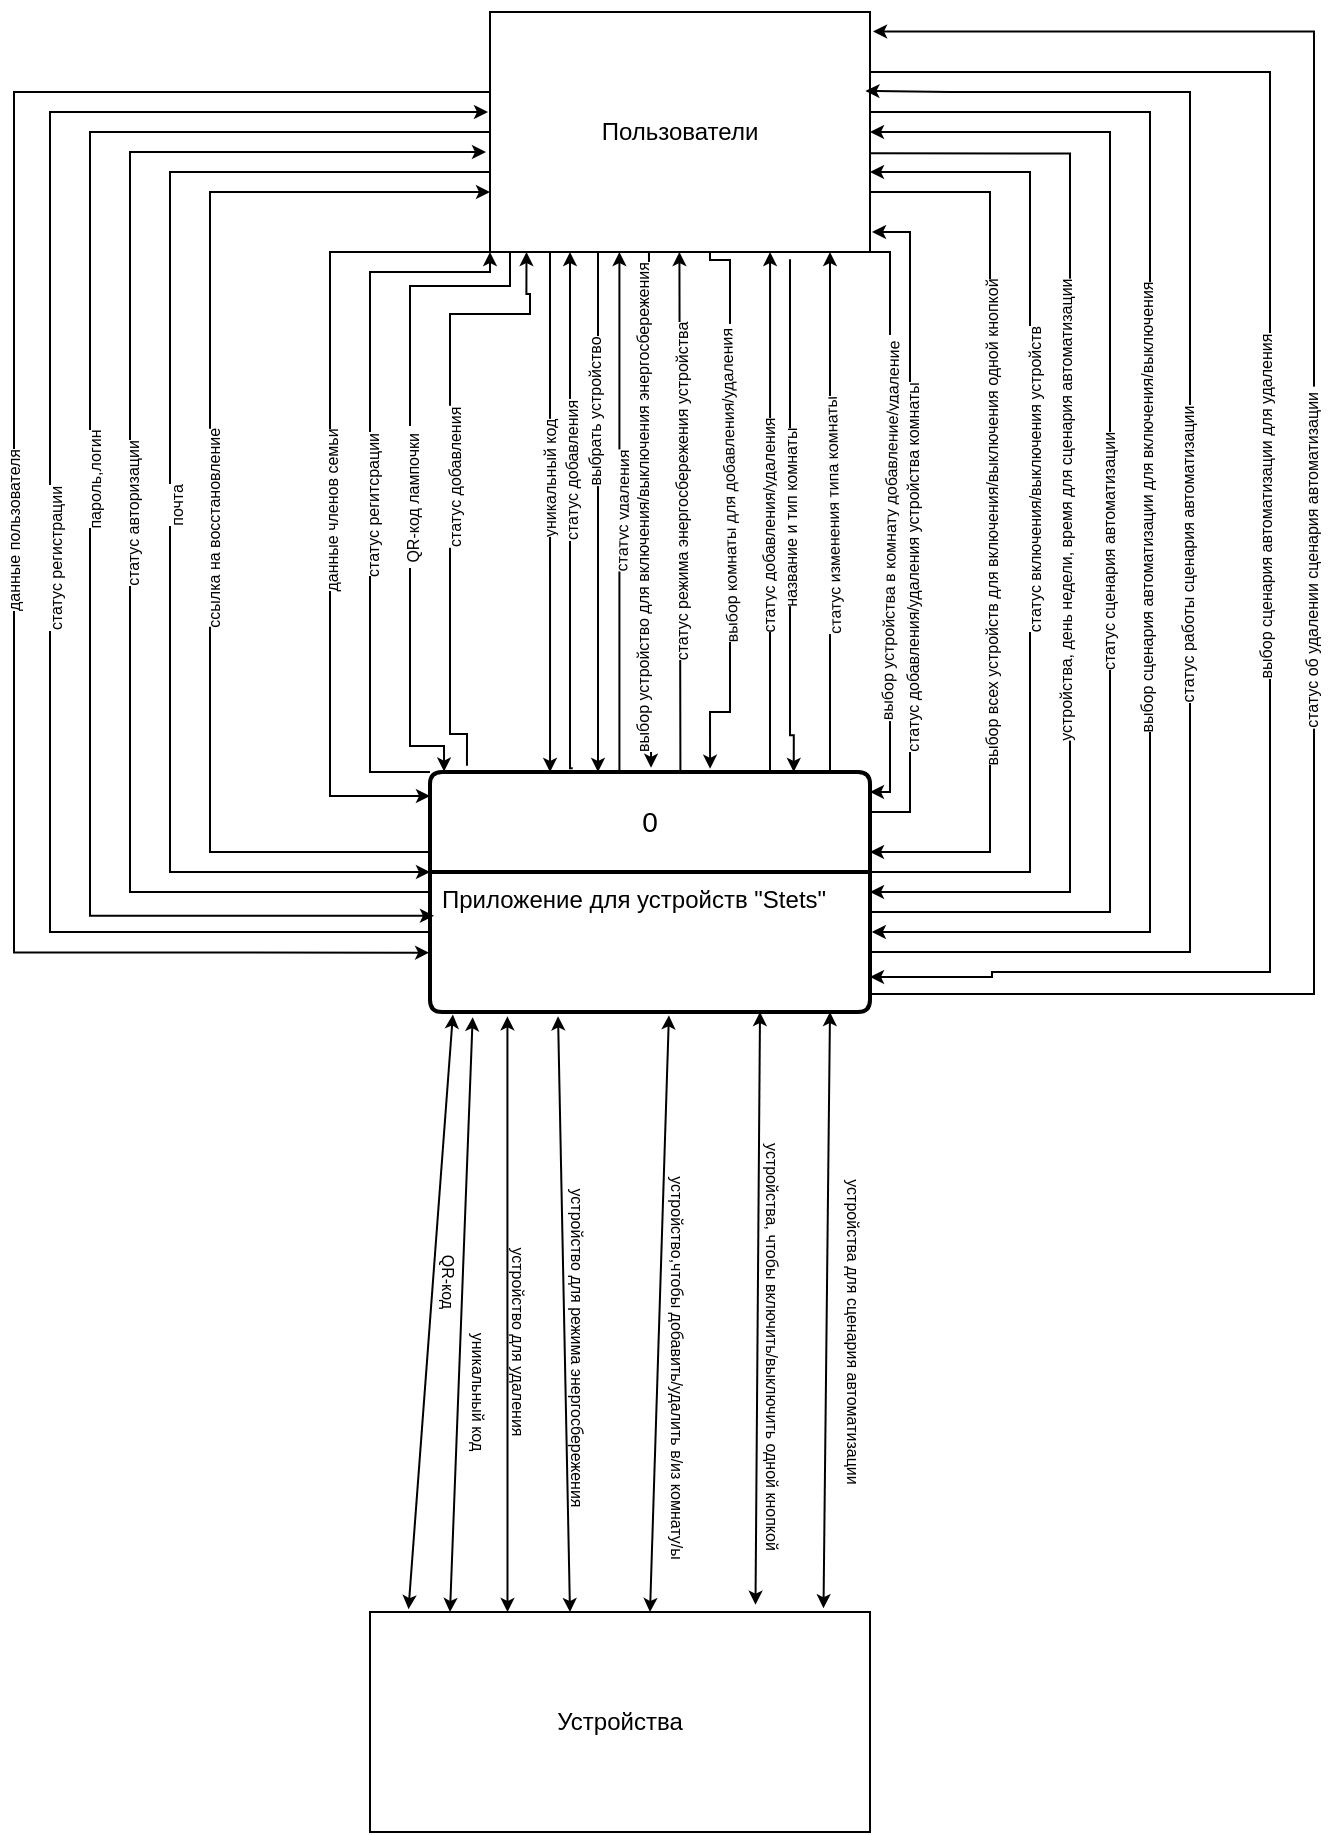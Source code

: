 <mxfile version="21.7.4" type="device" pages="3">
  <diagram name="DFD Контекстного уровня" id="0rfbZ003w2_i3892z68u">
    <mxGraphModel dx="699" dy="1550" grid="1" gridSize="10" guides="1" tooltips="1" connect="1" arrows="1" fold="1" page="1" pageScale="1" pageWidth="827" pageHeight="1169" math="0" shadow="0">
      <root>
        <mxCell id="0" />
        <mxCell id="1" parent="0" />
        <mxCell id="rTaZGTDA86qAHoZOFR8P-9" style="edgeStyle=orthogonalEdgeStyle;rounded=0;orthogonalLoop=1;jettySize=auto;html=1;exitX=0;exitY=0;exitDx=0;exitDy=0;entryX=-0.002;entryY=0.576;entryDx=0;entryDy=0;entryPerimeter=0;endSize=4;startSize=4;" parent="1" source="rTaZGTDA86qAHoZOFR8P-1" target="rTaZGTDA86qAHoZOFR8P-7" edge="1">
          <mxGeometry relative="1" as="geometry">
            <Array as="points">
              <mxPoint x="360" y="20" />
              <mxPoint x="122" y="20" />
              <mxPoint x="122" y="450" />
            </Array>
            <mxPoint x="330" y="39.8" as="sourcePoint" />
            <mxPoint x="340" y="450" as="targetPoint" />
          </mxGeometry>
        </mxCell>
        <mxCell id="rTaZGTDA86qAHoZOFR8P-10" value="&lt;font style=&quot;font-size: 8px;&quot;&gt;данные пользователя&lt;/font&gt;" style="edgeLabel;html=1;align=center;verticalAlign=middle;resizable=0;points=[];rotation=-90;" parent="rTaZGTDA86qAHoZOFR8P-9" vertex="1" connectable="0">
          <mxGeometry x="0.086" y="-1" relative="1" as="geometry">
            <mxPoint as="offset" />
          </mxGeometry>
        </mxCell>
        <mxCell id="rTaZGTDA86qAHoZOFR8P-14" style="edgeStyle=orthogonalEdgeStyle;rounded=0;orthogonalLoop=1;jettySize=auto;html=1;exitX=0;exitY=0.25;exitDx=0;exitDy=0;entryX=0.009;entryY=0.313;entryDx=0;entryDy=0;entryPerimeter=0;endSize=4;startSize=4;" parent="1" source="rTaZGTDA86qAHoZOFR8P-1" target="rTaZGTDA86qAHoZOFR8P-7" edge="1">
          <mxGeometry relative="1" as="geometry">
            <mxPoint x="330" y="60" as="sourcePoint" />
            <mxPoint x="310" y="430" as="targetPoint" />
            <Array as="points">
              <mxPoint x="360" y="40" />
              <mxPoint x="160" y="40" />
              <mxPoint x="160" y="432" />
            </Array>
          </mxGeometry>
        </mxCell>
        <mxCell id="rTaZGTDA86qAHoZOFR8P-16" value="&lt;span style=&quot;font-size: 8px;&quot;&gt;пароль,логин&lt;/span&gt;" style="edgeLabel;html=1;align=center;verticalAlign=middle;resizable=0;points=[];rotation=-90;" parent="rTaZGTDA86qAHoZOFR8P-14" vertex="1" connectable="0">
          <mxGeometry x="0.018" y="1" relative="1" as="geometry">
            <mxPoint as="offset" />
          </mxGeometry>
        </mxCell>
        <mxCell id="rTaZGTDA86qAHoZOFR8P-18" style="edgeStyle=orthogonalEdgeStyle;rounded=0;orthogonalLoop=1;jettySize=auto;html=1;exitX=0;exitY=0.5;exitDx=0;exitDy=0;endSize=4;startSize=4;" parent="1" source="rTaZGTDA86qAHoZOFR8P-1" target="rTaZGTDA86qAHoZOFR8P-6" edge="1">
          <mxGeometry relative="1" as="geometry">
            <Array as="points">
              <mxPoint x="200" y="60" />
              <mxPoint x="200" y="410" />
            </Array>
          </mxGeometry>
        </mxCell>
        <mxCell id="rTaZGTDA86qAHoZOFR8P-19" value="&lt;span style=&quot;font-size: 8px;&quot;&gt;почта&lt;/span&gt;" style="edgeLabel;html=1;align=center;verticalAlign=middle;resizable=0;points=[];rotation=-90;" parent="rTaZGTDA86qAHoZOFR8P-18" vertex="1" connectable="0">
          <mxGeometry x="0.052" y="2" relative="1" as="geometry">
            <mxPoint as="offset" />
          </mxGeometry>
        </mxCell>
        <mxCell id="rTaZGTDA86qAHoZOFR8P-1" value="Пользователи" style="rounded=0;whiteSpace=wrap;html=1;" parent="1" vertex="1">
          <mxGeometry x="360" y="-20" width="190" height="120" as="geometry" />
        </mxCell>
        <mxCell id="rTaZGTDA86qAHoZOFR8P-20" style="edgeStyle=orthogonalEdgeStyle;rounded=0;orthogonalLoop=1;jettySize=auto;html=1;exitX=0.002;exitY=0.379;exitDx=0;exitDy=0;exitPerimeter=0;endSize=4;startSize=4;" parent="1" source="rTaZGTDA86qAHoZOFR8P-6" edge="1">
          <mxGeometry relative="1" as="geometry">
            <Array as="points">
              <mxPoint x="330" y="400" />
              <mxPoint x="220" y="400" />
              <mxPoint x="220" y="70" />
              <mxPoint x="360" y="70" />
            </Array>
            <mxPoint x="360" y="70" as="targetPoint" />
          </mxGeometry>
        </mxCell>
        <mxCell id="rTaZGTDA86qAHoZOFR8P-21" value="&lt;span style=&quot;font-size: 8px;&quot;&gt;ссылка на восстановление&lt;/span&gt;" style="edgeLabel;html=1;align=center;verticalAlign=middle;resizable=0;points=[];rotation=-90;" parent="rTaZGTDA86qAHoZOFR8P-20" vertex="1" connectable="0">
          <mxGeometry x="-0.052" y="-1" relative="1" as="geometry">
            <mxPoint as="offset" />
          </mxGeometry>
        </mxCell>
        <mxCell id="rTaZGTDA86qAHoZOFR8P-6" value="0" style="swimlane;childLayout=stackLayout;horizontal=1;startSize=50;horizontalStack=0;rounded=1;fontSize=14;fontStyle=0;strokeWidth=2;resizeParent=0;resizeLast=1;shadow=0;dashed=0;align=center;arcSize=4;whiteSpace=wrap;html=1;" parent="1" vertex="1">
          <mxGeometry x="330" y="360" width="220" height="120" as="geometry" />
        </mxCell>
        <mxCell id="rTaZGTDA86qAHoZOFR8P-7" value="Приложение для устройств &quot;Stets&quot;" style="align=left;strokeColor=none;fillColor=none;spacingLeft=4;fontSize=12;verticalAlign=top;resizable=0;rotatable=0;part=1;html=1;" parent="rTaZGTDA86qAHoZOFR8P-6" vertex="1">
          <mxGeometry y="50" width="220" height="70" as="geometry" />
        </mxCell>
        <mxCell id="rTaZGTDA86qAHoZOFR8P-11" style="edgeStyle=orthogonalEdgeStyle;rounded=0;orthogonalLoop=1;jettySize=auto;html=1;endSize=4;startSize=4;" parent="1" edge="1">
          <mxGeometry relative="1" as="geometry">
            <mxPoint x="359" y="30" as="targetPoint" />
            <Array as="points">
              <mxPoint x="330" y="440" />
              <mxPoint x="140" y="440" />
              <mxPoint x="140" y="30" />
            </Array>
            <mxPoint x="330" y="440" as="sourcePoint" />
          </mxGeometry>
        </mxCell>
        <mxCell id="rTaZGTDA86qAHoZOFR8P-12" value="&lt;span style=&quot;font-size: 8px;&quot;&gt;статус регистрации&lt;/span&gt;" style="edgeLabel;html=1;align=center;verticalAlign=middle;resizable=0;points=[];rotation=-90;" parent="rTaZGTDA86qAHoZOFR8P-11" vertex="1" connectable="0">
          <mxGeometry x="-0.081" y="-2" relative="1" as="geometry">
            <mxPoint as="offset" />
          </mxGeometry>
        </mxCell>
        <mxCell id="rTaZGTDA86qAHoZOFR8P-13" style="edgeStyle=orthogonalEdgeStyle;rounded=0;orthogonalLoop=1;jettySize=auto;html=1;endSize=4;startSize=4;" parent="1" edge="1">
          <mxGeometry relative="1" as="geometry">
            <mxPoint x="358" y="50" as="targetPoint" />
            <Array as="points">
              <mxPoint x="330" y="420" />
              <mxPoint x="180" y="420" />
              <mxPoint x="180" y="50" />
            </Array>
            <mxPoint x="330" y="420" as="sourcePoint" />
          </mxGeometry>
        </mxCell>
        <mxCell id="rTaZGTDA86qAHoZOFR8P-17" value="&lt;span style=&quot;font-size: 8px;&quot;&gt;статус авторизации&lt;/span&gt;" style="edgeLabel;html=1;align=center;verticalAlign=middle;resizable=0;points=[];rotation=-90;" parent="rTaZGTDA86qAHoZOFR8P-13" vertex="1" connectable="0">
          <mxGeometry x="-0.028" relative="1" as="geometry">
            <mxPoint as="offset" />
          </mxGeometry>
        </mxCell>
        <mxCell id="rTaZGTDA86qAHoZOFR8P-27" value="" style="edgeStyle=segmentEdgeStyle;endArrow=classic;html=1;curved=0;rounded=0;endSize=4;startSize=8;exitX=0;exitY=1;exitDx=0;exitDy=0;" parent="1" source="rTaZGTDA86qAHoZOFR8P-1" target="rTaZGTDA86qAHoZOFR8P-6" edge="1">
          <mxGeometry width="50" height="50" relative="1" as="geometry">
            <mxPoint x="380" y="100" as="sourcePoint" />
            <mxPoint x="310" y="370" as="targetPoint" />
            <Array as="points">
              <mxPoint x="280" y="100" />
              <mxPoint x="280" y="372" />
            </Array>
          </mxGeometry>
        </mxCell>
        <mxCell id="rTaZGTDA86qAHoZOFR8P-28" value="&lt;font style=&quot;font-size: 8px;&quot;&gt;данные членов семьи&lt;/font&gt;" style="edgeLabel;html=1;align=center;verticalAlign=middle;resizable=0;points=[];rotation=-90;" parent="rTaZGTDA86qAHoZOFR8P-27" vertex="1" connectable="0">
          <mxGeometry x="-0.091" relative="1" as="geometry">
            <mxPoint y="27" as="offset" />
          </mxGeometry>
        </mxCell>
        <mxCell id="rTaZGTDA86qAHoZOFR8P-29" value="" style="edgeStyle=segmentEdgeStyle;endArrow=classic;html=1;curved=0;rounded=0;endSize=4;startSize=4;exitX=0;exitY=0;exitDx=0;exitDy=0;" parent="1" source="rTaZGTDA86qAHoZOFR8P-6" edge="1">
          <mxGeometry width="50" height="50" relative="1" as="geometry">
            <mxPoint x="360" y="360" as="sourcePoint" />
            <mxPoint x="360" y="100" as="targetPoint" />
            <Array as="points">
              <mxPoint x="300" y="360" />
              <mxPoint x="300" y="110" />
              <mxPoint x="360" y="110" />
            </Array>
          </mxGeometry>
        </mxCell>
        <mxCell id="rTaZGTDA86qAHoZOFR8P-30" value="&lt;span style=&quot;font-size: 8px;&quot;&gt;статус регитсрации&lt;/span&gt;" style="edgeLabel;html=1;align=center;verticalAlign=middle;resizable=0;points=[];rotation=-90;" parent="rTaZGTDA86qAHoZOFR8P-29" vertex="1" connectable="0">
          <mxGeometry x="0.062" y="-1" relative="1" as="geometry">
            <mxPoint x="-1" y="23" as="offset" />
          </mxGeometry>
        </mxCell>
        <mxCell id="rTaZGTDA86qAHoZOFR8P-31" value="" style="edgeStyle=segmentEdgeStyle;endArrow=classic;html=1;curved=0;rounded=0;endSize=4;startSize=4;entryX=0.032;entryY=-0.002;entryDx=0;entryDy=0;entryPerimeter=0;" parent="1" target="rTaZGTDA86qAHoZOFR8P-6" edge="1">
          <mxGeometry width="50" height="50" relative="1" as="geometry">
            <mxPoint x="370" y="100" as="sourcePoint" />
            <mxPoint x="339.46" y="346.68" as="targetPoint" />
            <Array as="points">
              <mxPoint x="370" y="117" />
              <mxPoint x="320" y="117" />
              <mxPoint x="320" y="347" />
              <mxPoint x="337" y="347" />
            </Array>
          </mxGeometry>
        </mxCell>
        <mxCell id="rTaZGTDA86qAHoZOFR8P-32" value="&lt;font style=&quot;font-size: 8px;&quot;&gt;&amp;nbsp;QR-код лампочки&lt;/font&gt;&amp;nbsp;" style="edgeLabel;html=1;align=center;verticalAlign=middle;resizable=0;points=[];rotation=-90;" parent="rTaZGTDA86qAHoZOFR8P-31" vertex="1" connectable="0">
          <mxGeometry x="-0.064" y="2" relative="1" as="geometry">
            <mxPoint x="-2" y="20" as="offset" />
          </mxGeometry>
        </mxCell>
        <mxCell id="rTaZGTDA86qAHoZOFR8P-34" value="" style="edgeStyle=segmentEdgeStyle;endArrow=classic;html=1;curved=0;rounded=0;endSize=4;startSize=4;exitX=0.084;exitY=-0.03;exitDx=0;exitDy=0;exitPerimeter=0;entryX=0.096;entryY=0.995;entryDx=0;entryDy=0;entryPerimeter=0;" parent="1" edge="1">
          <mxGeometry width="50" height="50" relative="1" as="geometry">
            <mxPoint x="348.48" y="356.9" as="sourcePoint" />
            <mxPoint x="378.24" y="100" as="targetPoint" />
            <Array as="points">
              <mxPoint x="349" y="341" />
              <mxPoint x="340" y="341" />
              <mxPoint x="340" y="131" />
              <mxPoint x="380" y="131" />
              <mxPoint x="380" y="121" />
              <mxPoint x="378" y="121" />
            </Array>
          </mxGeometry>
        </mxCell>
        <mxCell id="rTaZGTDA86qAHoZOFR8P-35" value="&lt;span style=&quot;font-size: 8px;&quot;&gt;статус добавления&lt;/span&gt;" style="edgeLabel;html=1;align=center;verticalAlign=middle;resizable=0;points=[];rotation=-90;" parent="rTaZGTDA86qAHoZOFR8P-34" vertex="1" connectable="0">
          <mxGeometry x="-0.047" y="1" relative="1" as="geometry">
            <mxPoint x="2" y="-6" as="offset" />
          </mxGeometry>
        </mxCell>
        <mxCell id="rTaZGTDA86qAHoZOFR8P-36" value="" style="edgeStyle=segmentEdgeStyle;endArrow=classic;html=1;curved=0;rounded=0;endSize=4;startSize=4;entryX=0.227;entryY=0;entryDx=0;entryDy=0;entryPerimeter=0;jumpSize=4;" parent="1" edge="1">
          <mxGeometry width="50" height="50" relative="1" as="geometry">
            <mxPoint x="400.08" y="100" as="sourcePoint" />
            <mxPoint x="390.02" y="360" as="targetPoint" />
            <Array as="points" />
          </mxGeometry>
        </mxCell>
        <mxCell id="rTaZGTDA86qAHoZOFR8P-37" value="&lt;font style=&quot;font-size: 8px;&quot;&gt;уникальный код&lt;/font&gt;" style="edgeLabel;html=1;align=center;verticalAlign=middle;resizable=0;points=[];rotation=-90;" parent="rTaZGTDA86qAHoZOFR8P-36" vertex="1" connectable="0">
          <mxGeometry x="-0.18" y="2" relative="1" as="geometry">
            <mxPoint x="-3" y="13" as="offset" />
          </mxGeometry>
        </mxCell>
        <mxCell id="rTaZGTDA86qAHoZOFR8P-39" value="" style="edgeStyle=segmentEdgeStyle;endArrow=classic;html=1;curved=0;rounded=0;endSize=4;startSize=4;exitX=0.37;exitY=-0.016;exitDx=0;exitDy=0;exitPerimeter=0;" parent="1" edge="1">
          <mxGeometry width="50" height="50" relative="1" as="geometry">
            <mxPoint x="401.37" y="358.08" as="sourcePoint" />
            <mxPoint x="399.999" y="100" as="targetPoint" />
            <Array as="points">
              <mxPoint x="399.97" y="358" />
            </Array>
          </mxGeometry>
        </mxCell>
        <mxCell id="rTaZGTDA86qAHoZOFR8P-40" value="&lt;span style=&quot;font-size: 8px;&quot;&gt;статус добавления&lt;/span&gt;" style="edgeLabel;html=1;align=center;verticalAlign=middle;resizable=0;points=[];rotation=-90;" parent="rTaZGTDA86qAHoZOFR8P-39" vertex="1" connectable="0">
          <mxGeometry x="0.116" y="2" relative="1" as="geometry">
            <mxPoint x="2" y="-5" as="offset" />
          </mxGeometry>
        </mxCell>
        <mxCell id="rTaZGTDA86qAHoZOFR8P-41" value="" style="edgeStyle=segmentEdgeStyle;endArrow=classic;html=1;curved=0;rounded=0;endSize=4;startSize=4;" parent="1" edge="1">
          <mxGeometry width="50" height="50" relative="1" as="geometry">
            <mxPoint x="424.71" y="360" as="sourcePoint" />
            <mxPoint x="424.71" y="100" as="targetPoint" />
            <Array as="points">
              <mxPoint x="424.71" y="360" />
              <mxPoint x="424.71" y="101" />
            </Array>
          </mxGeometry>
        </mxCell>
        <mxCell id="rTaZGTDA86qAHoZOFR8P-44" value="&lt;span style=&quot;font-size: 8px;&quot;&gt;статус удаления&lt;/span&gt;" style="edgeLabel;html=1;align=center;verticalAlign=middle;resizable=0;points=[];rotation=-89;" parent="rTaZGTDA86qAHoZOFR8P-41" vertex="1" connectable="0">
          <mxGeometry x="-0.138" y="-2" relative="1" as="geometry">
            <mxPoint x="-2" y="-18" as="offset" />
          </mxGeometry>
        </mxCell>
        <mxCell id="rTaZGTDA86qAHoZOFR8P-42" value="" style="edgeStyle=segmentEdgeStyle;endArrow=classic;html=1;curved=0;rounded=0;endSize=4;startSize=4;exitX=0.813;exitY=1;exitDx=0;exitDy=0;exitPerimeter=0;" parent="1" edge="1">
          <mxGeometry width="50" height="50" relative="1" as="geometry">
            <mxPoint x="508.47" y="100" as="sourcePoint" />
            <mxPoint x="414" y="360" as="targetPoint" />
            <Array as="points">
              <mxPoint x="414" y="100" />
              <mxPoint x="414" y="360" />
            </Array>
          </mxGeometry>
        </mxCell>
        <mxCell id="rTaZGTDA86qAHoZOFR8P-43" value="&lt;font style=&quot;font-size: 8px;&quot;&gt;выбрать устройство&lt;/font&gt;" style="edgeLabel;html=1;align=center;verticalAlign=middle;resizable=0;points=[];rotation=-90;" parent="rTaZGTDA86qAHoZOFR8P-42" vertex="1" connectable="0">
          <mxGeometry x="-0.015" y="-3" relative="1" as="geometry">
            <mxPoint as="offset" />
          </mxGeometry>
        </mxCell>
        <mxCell id="rTaZGTDA86qAHoZOFR8P-45" value="" style="edgeStyle=segmentEdgeStyle;endArrow=classic;html=1;curved=0;rounded=0;endSize=4;startSize=4;exitX=0.521;exitY=1.021;exitDx=0;exitDy=0;exitPerimeter=0;" parent="1" edge="1">
          <mxGeometry width="50" height="50" relative="1" as="geometry">
            <mxPoint x="439.48" y="100.0" as="sourcePoint" />
            <mxPoint x="440.519" y="357.9" as="targetPoint" />
            <Array as="points">
              <mxPoint x="439.49" y="107.9" />
              <mxPoint x="440.49" y="107.9" />
            </Array>
          </mxGeometry>
        </mxCell>
        <mxCell id="Cmdm1zJpVSC07MYqBXGv-1" value="&lt;font style=&quot;font-size: 8px;&quot;&gt;выбор устройство для включения/выключения энергосбережения&lt;/font&gt;" style="edgeLabel;html=1;align=center;verticalAlign=middle;resizable=0;points=[];rotation=-90;" parent="rTaZGTDA86qAHoZOFR8P-45" vertex="1" connectable="0">
          <mxGeometry x="-0.169" y="1" relative="1" as="geometry">
            <mxPoint x="-6" y="22" as="offset" />
          </mxGeometry>
        </mxCell>
        <mxCell id="Cmdm1zJpVSC07MYqBXGv-6" value="" style="edgeStyle=segmentEdgeStyle;endArrow=classic;html=1;curved=0;rounded=0;endSize=4;startSize=4;exitX=0.775;exitY=-0.007;exitDx=0;exitDy=0;exitPerimeter=0;" parent="1" edge="1">
          <mxGeometry width="50" height="50" relative="1" as="geometry">
            <mxPoint x="455.21" y="359.3" as="sourcePoint" />
            <mxPoint x="454.71" y="100" as="targetPoint" />
            <Array as="points">
              <mxPoint x="455.71" y="357" />
              <mxPoint x="454.71" y="357" />
            </Array>
          </mxGeometry>
        </mxCell>
        <mxCell id="Cmdm1zJpVSC07MYqBXGv-7" value="&lt;span style=&quot;font-size: 8px;&quot;&gt;статус режима энергосбережения устройства&lt;/span&gt;" style="edgeLabel;html=1;align=center;verticalAlign=middle;resizable=0;points=[];rotation=-90;" parent="Cmdm1zJpVSC07MYqBXGv-6" vertex="1" connectable="0">
          <mxGeometry x="-0.24" y="-1" relative="1" as="geometry">
            <mxPoint x="-1" y="-41" as="offset" />
          </mxGeometry>
        </mxCell>
        <mxCell id="Cmdm1zJpVSC07MYqBXGv-13" value="" style="edgeStyle=segmentEdgeStyle;endArrow=classic;html=1;curved=0;rounded=0;endSize=4;startSize=4;exitX=0.818;exitY=0;exitDx=0;exitDy=0;exitPerimeter=0;" parent="1" edge="1">
          <mxGeometry width="50" height="50" relative="1" as="geometry">
            <mxPoint x="500.0" y="360" as="sourcePoint" />
            <mxPoint x="500.039" y="100" as="targetPoint" />
            <Array as="points" />
          </mxGeometry>
        </mxCell>
        <mxCell id="Cmdm1zJpVSC07MYqBXGv-14" value="&lt;span style=&quot;font-size: 8px;&quot;&gt;статус добавления/удаления&lt;/span&gt;" style="edgeLabel;html=1;align=center;verticalAlign=middle;resizable=0;points=[];rotation=-90;" parent="Cmdm1zJpVSC07MYqBXGv-13" vertex="1" connectable="0">
          <mxGeometry x="-0.053" y="2" relative="1" as="geometry">
            <mxPoint as="offset" />
          </mxGeometry>
        </mxCell>
        <mxCell id="Cmdm1zJpVSC07MYqBXGv-15" value="" style="edgeStyle=segmentEdgeStyle;endArrow=classic;html=1;curved=0;rounded=0;endSize=4;startSize=4;entryX=0.963;entryY=-0.03;entryDx=0;entryDy=0;entryPerimeter=0;" parent="1" edge="1">
          <mxGeometry width="50" height="50" relative="1" as="geometry">
            <mxPoint x="510" y="103.6" as="sourcePoint" />
            <mxPoint x="511.86" y="360.0" as="targetPoint" />
            <Array as="points">
              <mxPoint x="510" y="341.6" />
              <mxPoint x="512" y="341.6" />
            </Array>
          </mxGeometry>
        </mxCell>
        <mxCell id="Cmdm1zJpVSC07MYqBXGv-16" value="&lt;font style=&quot;font-size: 8px;&quot;&gt;название и тип комнаты&lt;/font&gt;" style="edgeLabel;html=1;align=center;verticalAlign=middle;resizable=0;points=[];rotation=-90;" parent="Cmdm1zJpVSC07MYqBXGv-15" vertex="1" connectable="0">
          <mxGeometry x="0.004" y="-1" relative="1" as="geometry">
            <mxPoint as="offset" />
          </mxGeometry>
        </mxCell>
        <mxCell id="Cmdm1zJpVSC07MYqBXGv-19" value="" style="edgeStyle=segmentEdgeStyle;endArrow=classic;html=1;curved=0;rounded=0;endSize=4;startSize=4;" parent="1" edge="1" target="rTaZGTDA86qAHoZOFR8P-6">
          <mxGeometry width="50" height="50" relative="1" as="geometry">
            <mxPoint x="540" y="100" as="sourcePoint" />
            <mxPoint x="540" y="410" as="targetPoint" />
            <Array as="points">
              <mxPoint x="560" y="100" />
              <mxPoint x="560" y="370" />
            </Array>
          </mxGeometry>
        </mxCell>
        <mxCell id="Cmdm1zJpVSC07MYqBXGv-27" value="&lt;font style=&quot;font-size: 8px;&quot;&gt;выбор устройства в комнату добавление/удаление&amp;nbsp;&lt;/font&gt;" style="edgeLabel;html=1;align=center;verticalAlign=middle;resizable=0;points=[];rotation=-89;" parent="Cmdm1zJpVSC07MYqBXGv-19" vertex="1" connectable="0">
          <mxGeometry x="0.056" y="-1" relative="1" as="geometry">
            <mxPoint as="offset" />
          </mxGeometry>
        </mxCell>
        <mxCell id="Cmdm1zJpVSC07MYqBXGv-22" value="" style="edgeStyle=segmentEdgeStyle;endArrow=classic;html=1;curved=0;rounded=0;endSize=4;startSize=4;exitX=1;exitY=0;exitDx=0;exitDy=0;entryX=1;entryY=1;entryDx=0;entryDy=0;" parent="1" edge="1">
          <mxGeometry width="50" height="50" relative="1" as="geometry">
            <mxPoint x="530" y="360" as="sourcePoint" />
            <mxPoint x="530" y="100" as="targetPoint" />
            <Array as="points">
              <mxPoint x="530" y="120" />
              <mxPoint x="530" y="120" />
            </Array>
          </mxGeometry>
        </mxCell>
        <mxCell id="Cmdm1zJpVSC07MYqBXGv-26" value="&lt;span style=&quot;font-size: 8px;&quot;&gt;статус изменения типа комнаты&lt;/span&gt;" style="edgeLabel;html=1;align=center;verticalAlign=middle;resizable=0;points=[];rotation=-91;" parent="Cmdm1zJpVSC07MYqBXGv-22" vertex="1" connectable="0">
          <mxGeometry x="-0.015" relative="1" as="geometry">
            <mxPoint as="offset" />
          </mxGeometry>
        </mxCell>
        <mxCell id="Cmdm1zJpVSC07MYqBXGv-23" value="" style="edgeStyle=segmentEdgeStyle;endArrow=classic;html=1;curved=0;rounded=0;endSize=4;startSize=4;exitX=0.95;exitY=1;exitDx=0;exitDy=0;exitPerimeter=0;entryX=0.957;entryY=-0.016;entryDx=0;entryDy=0;entryPerimeter=0;" parent="1" edge="1">
          <mxGeometry width="50" height="50" relative="1" as="geometry">
            <mxPoint x="470" y="100" as="sourcePoint" />
            <mxPoint x="470.04" y="358.4" as="targetPoint" />
            <Array as="points">
              <mxPoint x="470" y="104" />
              <mxPoint x="480" y="104" />
              <mxPoint x="480" y="330" />
              <mxPoint x="470" y="330" />
            </Array>
          </mxGeometry>
        </mxCell>
        <mxCell id="Cmdm1zJpVSC07MYqBXGv-24" value="&lt;font style=&quot;font-size: 8px;&quot;&gt;выбор комнаты для добавления/удаления&amp;nbsp;&lt;/font&gt;" style="edgeLabel;html=1;align=center;verticalAlign=middle;resizable=0;points=[];rotation=-91;" parent="Cmdm1zJpVSC07MYqBXGv-23" vertex="1" connectable="0">
          <mxGeometry x="-0.095" y="-2" relative="1" as="geometry">
            <mxPoint as="offset" />
          </mxGeometry>
        </mxCell>
        <mxCell id="Cmdm1zJpVSC07MYqBXGv-34" value="" style="edgeStyle=segmentEdgeStyle;endArrow=classic;html=1;curved=0;rounded=0;endSize=4;startSize=4;" parent="1" edge="1">
          <mxGeometry width="50" height="50" relative="1" as="geometry">
            <mxPoint x="550" y="60" as="sourcePoint" />
            <mxPoint x="550" y="400" as="targetPoint" />
            <Array as="points">
              <mxPoint x="550" y="70" />
              <mxPoint x="610" y="70" />
              <mxPoint x="610" y="400" />
            </Array>
          </mxGeometry>
        </mxCell>
        <mxCell id="Cmdm1zJpVSC07MYqBXGv-39" value="&lt;font style=&quot;font-size: 8px;&quot;&gt;выбор всех устройств для включения/выключения одной кнопкой&lt;/font&gt;" style="edgeLabel;html=1;align=center;verticalAlign=middle;resizable=0;points=[];rotation=-90;" parent="Cmdm1zJpVSC07MYqBXGv-34" vertex="1" connectable="0">
          <mxGeometry x="0.024" relative="1" as="geometry">
            <mxPoint as="offset" />
          </mxGeometry>
        </mxCell>
        <mxCell id="Cmdm1zJpVSC07MYqBXGv-37" value="" style="edgeStyle=segmentEdgeStyle;endArrow=classic;html=1;curved=0;rounded=0;endSize=4;startSize=4;" parent="1" edge="1">
          <mxGeometry width="50" height="50" relative="1" as="geometry">
            <mxPoint x="550" y="399" as="sourcePoint" />
            <mxPoint x="551" y="90" as="targetPoint" />
            <Array as="points">
              <mxPoint x="550" y="380" />
              <mxPoint x="570" y="380" />
              <mxPoint x="570" y="90" />
              <mxPoint x="551" y="90" />
            </Array>
          </mxGeometry>
        </mxCell>
        <mxCell id="Cmdm1zJpVSC07MYqBXGv-38" value="&lt;font style=&quot;font-size: 8px;&quot;&gt;статус добавления/удаления устройства комнаты&lt;/font&gt;" style="edgeLabel;html=1;align=center;verticalAlign=middle;resizable=0;points=[];rotation=-90;" parent="Cmdm1zJpVSC07MYqBXGv-37" vertex="1" connectable="0">
          <mxGeometry x="-0.075" relative="1" as="geometry">
            <mxPoint as="offset" />
          </mxGeometry>
        </mxCell>
        <mxCell id="Cmdm1zJpVSC07MYqBXGv-40" value="" style="edgeStyle=segmentEdgeStyle;endArrow=classic;html=1;curved=0;rounded=0;endSize=4;startSize=4;" parent="1" target="rTaZGTDA86qAHoZOFR8P-1" edge="1">
          <mxGeometry width="50" height="50" relative="1" as="geometry">
            <mxPoint x="550" y="410" as="sourcePoint" />
            <mxPoint x="580" y="26.96" as="targetPoint" />
            <Array as="points">
              <mxPoint x="630" y="410" />
              <mxPoint x="630" y="60" />
            </Array>
          </mxGeometry>
        </mxCell>
        <mxCell id="Cmdm1zJpVSC07MYqBXGv-41" value="&lt;font style=&quot;font-size: 8px;&quot;&gt;статус включения/выключения устройств&lt;/font&gt;" style="edgeLabel;html=1;align=center;verticalAlign=middle;resizable=0;points=[];rotation=-90;" parent="Cmdm1zJpVSC07MYqBXGv-40" vertex="1" connectable="0">
          <mxGeometry x="0.082" y="-1" relative="1" as="geometry">
            <mxPoint as="offset" />
          </mxGeometry>
        </mxCell>
        <mxCell id="b7zAq1pmkLKVDwuKUOS8-2" value="" style="edgeStyle=segmentEdgeStyle;endArrow=classic;html=1;curved=0;rounded=0;endSize=4;startSize=4;exitX=0.998;exitY=0.589;exitDx=0;exitDy=0;exitPerimeter=0;" parent="1" source="rTaZGTDA86qAHoZOFR8P-1" edge="1">
          <mxGeometry width="50" height="50" relative="1" as="geometry">
            <mxPoint x="550" y="20" as="sourcePoint" />
            <mxPoint x="550" y="420" as="targetPoint" />
            <Array as="points">
              <mxPoint x="650" y="51" />
              <mxPoint x="650" y="420" />
              <mxPoint x="550" y="420" />
            </Array>
          </mxGeometry>
        </mxCell>
        <mxCell id="b7zAq1pmkLKVDwuKUOS8-5" value="&lt;font style=&quot;font-size: 8px;&quot;&gt;устройства, день недели, время для сценария автоматизации&lt;/font&gt;" style="edgeLabel;html=1;align=center;verticalAlign=middle;resizable=0;points=[];rotation=-90;" parent="b7zAq1pmkLKVDwuKUOS8-2" vertex="1" connectable="0">
          <mxGeometry x="-0.02" y="-3" relative="1" as="geometry">
            <mxPoint as="offset" />
          </mxGeometry>
        </mxCell>
        <mxCell id="b7zAq1pmkLKVDwuKUOS8-6" value="" style="edgeStyle=segmentEdgeStyle;endArrow=classic;html=1;curved=0;rounded=0;endSize=4;startSize=4;" parent="1" edge="1">
          <mxGeometry width="50" height="50" relative="1" as="geometry">
            <mxPoint x="550" y="430" as="sourcePoint" />
            <mxPoint x="550" y="40" as="targetPoint" />
            <Array as="points">
              <mxPoint x="670" y="430" />
              <mxPoint x="670" y="40" />
            </Array>
          </mxGeometry>
        </mxCell>
        <mxCell id="b7zAq1pmkLKVDwuKUOS8-7" value="&lt;span style=&quot;font-size: 8px;&quot;&gt;статус сценария автоматизации&lt;/span&gt;" style="edgeLabel;html=1;align=center;verticalAlign=middle;resizable=0;points=[];rotation=-90;" parent="b7zAq1pmkLKVDwuKUOS8-6" vertex="1" connectable="0">
          <mxGeometry x="-0.047" y="2" relative="1" as="geometry">
            <mxPoint as="offset" />
          </mxGeometry>
        </mxCell>
        <mxCell id="lLcLSbcFgrzRj23YeAOm-3" value="Устройства" style="rounded=0;whiteSpace=wrap;html=1;" parent="1" vertex="1">
          <mxGeometry x="300" y="780" width="250" height="110" as="geometry" />
        </mxCell>
        <mxCell id="FRoyycD8_Nieyk9dvdtg-3" value="" style="edgeStyle=segmentEdgeStyle;endArrow=classic;html=1;curved=0;rounded=0;endSize=4;startSize=4;entryX=1.004;entryY=0.435;entryDx=0;entryDy=0;entryPerimeter=0;" edge="1" parent="1" target="rTaZGTDA86qAHoZOFR8P-7">
          <mxGeometry width="50" height="50" relative="1" as="geometry">
            <mxPoint x="550" y="30" as="sourcePoint" />
            <mxPoint x="589.05" y="430.8" as="targetPoint" />
            <Array as="points">
              <mxPoint x="690" y="30" />
              <mxPoint x="690" y="440" />
              <mxPoint x="551" y="440" />
            </Array>
          </mxGeometry>
        </mxCell>
        <mxCell id="FRoyycD8_Nieyk9dvdtg-4" value="&lt;font style=&quot;font-size: 8px;&quot;&gt;выбор сценария автоматизации для включения/выключения&lt;/font&gt;" style="edgeLabel;html=1;align=center;verticalAlign=middle;resizable=0;points=[];rotation=-90;" vertex="1" connectable="0" parent="FRoyycD8_Nieyk9dvdtg-3">
          <mxGeometry x="-0.02" y="-3" relative="1" as="geometry">
            <mxPoint as="offset" />
          </mxGeometry>
        </mxCell>
        <mxCell id="FRoyycD8_Nieyk9dvdtg-5" value="" style="edgeStyle=segmentEdgeStyle;endArrow=classic;html=1;curved=0;rounded=0;endSize=4;startSize=4;entryX=0.988;entryY=0.329;entryDx=0;entryDy=0;entryPerimeter=0;" edge="1" parent="1" source="rTaZGTDA86qAHoZOFR8P-7" target="rTaZGTDA86qAHoZOFR8P-1">
          <mxGeometry width="50" height="50" relative="1" as="geometry">
            <mxPoint x="590" y="450" as="sourcePoint" />
            <mxPoint x="590" y="60" as="targetPoint" />
            <Array as="points">
              <mxPoint x="710" y="450" />
              <mxPoint x="710" y="20" />
              <mxPoint x="590" y="20" />
            </Array>
          </mxGeometry>
        </mxCell>
        <mxCell id="FRoyycD8_Nieyk9dvdtg-6" value="&lt;span style=&quot;font-size: 8px;&quot;&gt;статус работы сценария автоматизации&lt;/span&gt;" style="edgeLabel;html=1;align=center;verticalAlign=middle;resizable=0;points=[];rotation=-90;" vertex="1" connectable="0" parent="FRoyycD8_Nieyk9dvdtg-5">
          <mxGeometry x="-0.047" y="2" relative="1" as="geometry">
            <mxPoint as="offset" />
          </mxGeometry>
        </mxCell>
        <mxCell id="FRoyycD8_Nieyk9dvdtg-7" value="" style="edgeStyle=segmentEdgeStyle;endArrow=classic;html=1;curved=0;rounded=0;endSize=4;startSize=4;entryX=1;entryY=0.75;entryDx=0;entryDy=0;exitX=1;exitY=0.25;exitDx=0;exitDy=0;" edge="1" parent="1" source="rTaZGTDA86qAHoZOFR8P-1" target="rTaZGTDA86qAHoZOFR8P-7">
          <mxGeometry width="50" height="50" relative="1" as="geometry">
            <mxPoint x="610" y="10" as="sourcePoint" />
            <mxPoint x="611" y="420" as="targetPoint" />
            <Array as="points">
              <mxPoint x="750" y="10" />
              <mxPoint x="750" y="460" />
              <mxPoint x="611" y="460" />
              <mxPoint x="611" y="463" />
            </Array>
          </mxGeometry>
        </mxCell>
        <mxCell id="FRoyycD8_Nieyk9dvdtg-8" value="&lt;font style=&quot;font-size: 8px;&quot;&gt;выбор сценария автоматизации для удаления&lt;/font&gt;" style="edgeLabel;html=1;align=center;verticalAlign=middle;resizable=0;points=[];rotation=-90;" vertex="1" connectable="0" parent="FRoyycD8_Nieyk9dvdtg-7">
          <mxGeometry x="-0.02" y="-3" relative="1" as="geometry">
            <mxPoint as="offset" />
          </mxGeometry>
        </mxCell>
        <mxCell id="FRoyycD8_Nieyk9dvdtg-9" value="" style="edgeStyle=segmentEdgeStyle;endArrow=classic;html=1;curved=0;rounded=0;endSize=4;startSize=4;entryX=1.008;entryY=0.081;entryDx=0;entryDy=0;entryPerimeter=0;exitX=1.002;exitY=0.889;exitDx=0;exitDy=0;exitPerimeter=0;" edge="1" parent="1" source="rTaZGTDA86qAHoZOFR8P-7" target="rTaZGTDA86qAHoZOFR8P-1">
          <mxGeometry width="50" height="50" relative="1" as="geometry">
            <mxPoint x="612" y="471" as="sourcePoint" />
            <mxPoint x="610" y="40" as="targetPoint" />
            <Array as="points">
              <mxPoint x="550" y="471" />
              <mxPoint x="772" y="471" />
              <mxPoint x="772" y="-10" />
            </Array>
          </mxGeometry>
        </mxCell>
        <mxCell id="FRoyycD8_Nieyk9dvdtg-10" value="&lt;span style=&quot;font-size: 8px;&quot;&gt;статус об удалении сценария автоматизации&amp;nbsp;&lt;/span&gt;" style="edgeLabel;html=1;align=center;verticalAlign=middle;resizable=0;points=[];rotation=-90;" vertex="1" connectable="0" parent="FRoyycD8_Nieyk9dvdtg-9">
          <mxGeometry x="-0.047" y="2" relative="1" as="geometry">
            <mxPoint as="offset" />
          </mxGeometry>
        </mxCell>
        <mxCell id="5M_ZVUzCctIqvb3XwRHz-1" value="" style="endArrow=classic;startArrow=classic;html=1;rounded=0;entryX=0.052;entryY=1.018;entryDx=0;entryDy=0;entryPerimeter=0;exitX=0.077;exitY=-0.013;exitDx=0;exitDy=0;exitPerimeter=0;endSize=4;startSize=4;" edge="1" parent="1" source="lLcLSbcFgrzRj23YeAOm-3" target="rTaZGTDA86qAHoZOFR8P-7">
          <mxGeometry width="50" height="50" relative="1" as="geometry">
            <mxPoint x="510" y="630" as="sourcePoint" />
            <mxPoint x="560" y="580" as="targetPoint" />
          </mxGeometry>
        </mxCell>
        <mxCell id="5M_ZVUzCctIqvb3XwRHz-2" value="&lt;font style=&quot;font-size: 8px;&quot;&gt;QR-код&lt;/font&gt;" style="text;html=1;strokeColor=none;fillColor=none;align=center;verticalAlign=middle;whiteSpace=wrap;rounded=0;rotation=90;" vertex="1" parent="1">
          <mxGeometry x="310" y="600" width="60" height="30" as="geometry" />
        </mxCell>
        <mxCell id="5M_ZVUzCctIqvb3XwRHz-4" value="" style="endArrow=classic;startArrow=classic;html=1;rounded=0;entryX=0.097;entryY=1.037;entryDx=0;entryDy=0;entryPerimeter=0;exitX=0.16;exitY=0;exitDx=0;exitDy=0;exitPerimeter=0;endSize=4;startSize=4;" edge="1" parent="1" source="lLcLSbcFgrzRj23YeAOm-3" target="rTaZGTDA86qAHoZOFR8P-7">
          <mxGeometry width="50" height="50" relative="1" as="geometry">
            <mxPoint x="510" y="630" as="sourcePoint" />
            <mxPoint x="560" y="580" as="targetPoint" />
          </mxGeometry>
        </mxCell>
        <mxCell id="5M_ZVUzCctIqvb3XwRHz-5" value="&lt;span style=&quot;font-size: 8px;&quot;&gt;уникальный код&lt;/span&gt;" style="text;html=1;strokeColor=none;fillColor=none;align=center;verticalAlign=middle;whiteSpace=wrap;rounded=0;rotation=90;" vertex="1" parent="1">
          <mxGeometry x="310" y="655" width="90" height="30" as="geometry" />
        </mxCell>
        <mxCell id="5M_ZVUzCctIqvb3XwRHz-6" value="" style="endArrow=classic;startArrow=classic;html=1;rounded=0;entryX=0.176;entryY=1.031;entryDx=0;entryDy=0;entryPerimeter=0;exitX=0.275;exitY=0;exitDx=0;exitDy=0;exitPerimeter=0;endSize=4;startSize=4;" edge="1" parent="1" source="lLcLSbcFgrzRj23YeAOm-3" target="rTaZGTDA86qAHoZOFR8P-7">
          <mxGeometry width="50" height="50" relative="1" as="geometry">
            <mxPoint x="510" y="630" as="sourcePoint" />
            <mxPoint x="560" y="580" as="targetPoint" />
          </mxGeometry>
        </mxCell>
        <mxCell id="5M_ZVUzCctIqvb3XwRHz-7" value="&lt;span style=&quot;font-size: 8px;&quot;&gt;устройство для удаления&lt;/span&gt;" style="text;html=1;strokeColor=none;fillColor=none;align=center;verticalAlign=middle;whiteSpace=wrap;rounded=0;rotation=90;" vertex="1" parent="1">
          <mxGeometry x="320" y="630" width="110" height="30" as="geometry" />
        </mxCell>
        <mxCell id="5M_ZVUzCctIqvb3XwRHz-8" value="" style="endArrow=classic;startArrow=classic;html=1;rounded=0;entryX=0.291;entryY=1.031;entryDx=0;entryDy=0;entryPerimeter=0;exitX=0.4;exitY=0;exitDx=0;exitDy=0;exitPerimeter=0;endSize=4;startSize=4;" edge="1" parent="1" source="lLcLSbcFgrzRj23YeAOm-3" target="rTaZGTDA86qAHoZOFR8P-7">
          <mxGeometry width="50" height="50" relative="1" as="geometry">
            <mxPoint x="510" y="630" as="sourcePoint" />
            <mxPoint x="560" y="580" as="targetPoint" />
          </mxGeometry>
        </mxCell>
        <mxCell id="5M_ZVUzCctIqvb3XwRHz-9" value="&lt;span style=&quot;font-size: 8px;&quot;&gt;устройство для режима энергосбережения&lt;/span&gt;" style="text;html=1;strokeColor=none;fillColor=none;align=center;verticalAlign=middle;whiteSpace=wrap;rounded=0;rotation=90;" vertex="1" parent="1">
          <mxGeometry x="292.5" y="632.5" width="225" height="30" as="geometry" />
        </mxCell>
        <mxCell id="5M_ZVUzCctIqvb3XwRHz-10" value="" style="endArrow=classic;startArrow=classic;html=1;rounded=0;entryX=0.543;entryY=1.024;entryDx=0;entryDy=0;entryPerimeter=0;exitX=0.56;exitY=0;exitDx=0;exitDy=0;exitPerimeter=0;endSize=4;startSize=4;" edge="1" parent="1" source="lLcLSbcFgrzRj23YeAOm-3" target="rTaZGTDA86qAHoZOFR8P-7">
          <mxGeometry width="50" height="50" relative="1" as="geometry">
            <mxPoint x="510" y="630" as="sourcePoint" />
            <mxPoint x="560" y="580" as="targetPoint" />
          </mxGeometry>
        </mxCell>
        <mxCell id="5M_ZVUzCctIqvb3XwRHz-11" value="&lt;font style=&quot;font-size: 8px;&quot;&gt;устройство,чтобы добавить/удалить в/из комнату/ы&lt;/font&gt;" style="text;html=1;strokeColor=none;fillColor=none;align=center;verticalAlign=middle;whiteSpace=wrap;rounded=0;rotation=90;" vertex="1" parent="1">
          <mxGeometry x="342.5" y="642.5" width="225" height="30" as="geometry" />
        </mxCell>
        <mxCell id="5M_ZVUzCctIqvb3XwRHz-12" value="" style="endArrow=classic;startArrow=classic;html=1;rounded=0;entryX=0.75;entryY=1;entryDx=0;entryDy=0;exitX=0.771;exitY=-0.033;exitDx=0;exitDy=0;exitPerimeter=0;endSize=4;startSize=4;" edge="1" parent="1" source="lLcLSbcFgrzRj23YeAOm-3" target="rTaZGTDA86qAHoZOFR8P-7">
          <mxGeometry width="50" height="50" relative="1" as="geometry">
            <mxPoint x="510" y="640" as="sourcePoint" />
            <mxPoint x="560" y="590" as="targetPoint" />
          </mxGeometry>
        </mxCell>
        <mxCell id="5M_ZVUzCctIqvb3XwRHz-13" value="&lt;font style=&quot;font-size: 8px;&quot;&gt;устройства, чтобы включить/выключить одной кнопкой&lt;/font&gt;" style="text;html=1;strokeColor=none;fillColor=none;align=center;verticalAlign=middle;whiteSpace=wrap;rounded=0;rotation=90;" vertex="1" parent="1">
          <mxGeometry x="390" y="632.5" width="225" height="30" as="geometry" />
        </mxCell>
        <mxCell id="5M_ZVUzCctIqvb3XwRHz-14" value="" style="endArrow=classic;startArrow=classic;html=1;rounded=0;exitX=0.907;exitY=-0.017;exitDx=0;exitDy=0;exitPerimeter=0;endSize=4;startSize=4;" edge="1" parent="1" source="lLcLSbcFgrzRj23YeAOm-3">
          <mxGeometry width="50" height="50" relative="1" as="geometry">
            <mxPoint x="510" y="640" as="sourcePoint" />
            <mxPoint x="530" y="480" as="targetPoint" />
          </mxGeometry>
        </mxCell>
        <mxCell id="5M_ZVUzCctIqvb3XwRHz-15" value="&lt;font style=&quot;font-size: 8px;&quot;&gt;устройства для сценария автоматизации&lt;/font&gt;" style="text;html=1;strokeColor=none;fillColor=none;align=center;verticalAlign=middle;whiteSpace=wrap;rounded=0;rotation=90;" vertex="1" parent="1">
          <mxGeometry x="430" y="625" width="225" height="30" as="geometry" />
        </mxCell>
      </root>
    </mxGraphModel>
  </diagram>
  <diagram name="DFD Логического уровня" id="B7iVp8aIlCVimALYISyV">
    <mxGraphModel dx="2769" dy="2228" grid="1" gridSize="10" guides="1" tooltips="1" connect="1" arrows="1" fold="1" page="1" pageScale="1" pageWidth="827" pageHeight="1169" math="0" shadow="0">
      <root>
        <mxCell id="uD6dSAPl5dogkIPbVKOP-0" />
        <mxCell id="uD6dSAPl5dogkIPbVKOP-1" parent="uD6dSAPl5dogkIPbVKOP-0" />
        <mxCell id="uD6dSAPl5dogkIPbVKOP-2" style="edgeStyle=orthogonalEdgeStyle;rounded=0;orthogonalLoop=1;jettySize=auto;html=1;exitX=0;exitY=0;exitDx=0;exitDy=0;entryX=0.25;entryY=0;entryDx=0;entryDy=0;" parent="uD6dSAPl5dogkIPbVKOP-1" source="uD6dSAPl5dogkIPbVKOP-10" target="VbleIXv6aTgPGHD77k0P-0" edge="1">
          <mxGeometry relative="1" as="geometry">
            <Array as="points">
              <mxPoint x="360" y="20" />
              <mxPoint x="122" y="20" />
              <mxPoint x="122" y="340" />
              <mxPoint x="120" y="340" />
              <mxPoint x="120" y="390" />
              <mxPoint x="100" y="390" />
            </Array>
            <mxPoint x="330" y="39.8" as="sourcePoint" />
            <mxPoint x="327.14" y="449.35" as="targetPoint" />
          </mxGeometry>
        </mxCell>
        <mxCell id="uD6dSAPl5dogkIPbVKOP-3" value="&lt;font style=&quot;font-size: 11px;&quot;&gt;данные пользователей&lt;/font&gt;" style="edgeLabel;html=1;align=center;verticalAlign=middle;resizable=0;points=[];rotation=-90;" parent="uD6dSAPl5dogkIPbVKOP-2" vertex="1" connectable="0">
          <mxGeometry x="0.086" y="-1" relative="1" as="geometry">
            <mxPoint as="offset" />
          </mxGeometry>
        </mxCell>
        <mxCell id="uD6dSAPl5dogkIPbVKOP-10" value="Пользователи" style="rounded=0;whiteSpace=wrap;html=1;" parent="uD6dSAPl5dogkIPbVKOP-1" vertex="1">
          <mxGeometry x="360" width="190" height="100" as="geometry" />
        </mxCell>
        <mxCell id="VbleIXv6aTgPGHD77k0P-0" value="1" style="swimlane;childLayout=stackLayout;horizontal=1;startSize=50;horizontalStack=0;rounded=1;fontSize=14;fontStyle=0;strokeWidth=2;resizeParent=0;resizeLast=1;shadow=0;dashed=0;align=center;arcSize=4;whiteSpace=wrap;html=1;" parent="uD6dSAPl5dogkIPbVKOP-1" vertex="1">
          <mxGeometry x="60" y="417.5" width="160" height="95" as="geometry" />
        </mxCell>
        <mxCell id="VbleIXv6aTgPGHD77k0P-1" value="Управление учетной &lt;br&gt;записью" style="align=left;strokeColor=none;fillColor=none;spacingLeft=4;fontSize=12;verticalAlign=top;resizable=0;rotatable=0;part=1;html=1;" parent="VbleIXv6aTgPGHD77k0P-0" vertex="1">
          <mxGeometry y="50" width="160" height="45" as="geometry" />
        </mxCell>
        <mxCell id="VbleIXv6aTgPGHD77k0P-4" value="3" style="swimlane;childLayout=stackLayout;horizontal=1;startSize=50;horizontalStack=0;rounded=1;fontSize=14;fontStyle=0;strokeWidth=2;resizeParent=0;resizeLast=1;shadow=0;dashed=0;align=center;arcSize=4;whiteSpace=wrap;html=1;" parent="uD6dSAPl5dogkIPbVKOP-1" vertex="1">
          <mxGeometry x="500" y="520" width="170" height="95" as="geometry" />
        </mxCell>
        <mxCell id="VbleIXv6aTgPGHD77k0P-5" value="Управление комнатой" style="align=left;strokeColor=none;fillColor=none;spacingLeft=4;fontSize=12;verticalAlign=top;resizable=0;rotatable=0;part=1;html=1;" parent="VbleIXv6aTgPGHD77k0P-4" vertex="1">
          <mxGeometry y="50" width="170" height="45" as="geometry" />
        </mxCell>
        <mxCell id="VbleIXv6aTgPGHD77k0P-10" value="4" style="swimlane;childLayout=stackLayout;horizontal=1;startSize=50;horizontalStack=0;rounded=1;fontSize=14;fontStyle=0;strokeWidth=2;resizeParent=0;resizeLast=1;shadow=0;dashed=0;align=center;arcSize=4;whiteSpace=wrap;html=1;" parent="uD6dSAPl5dogkIPbVKOP-1" vertex="1">
          <mxGeometry x="780" y="320" width="220" height="92.5" as="geometry" />
        </mxCell>
        <mxCell id="VbleIXv6aTgPGHD77k0P-11" value="Управение устройствами" style="align=left;strokeColor=none;fillColor=none;spacingLeft=4;fontSize=12;verticalAlign=top;resizable=0;rotatable=0;part=1;html=1;" parent="VbleIXv6aTgPGHD77k0P-10" vertex="1">
          <mxGeometry y="50" width="220" height="42.5" as="geometry" />
        </mxCell>
        <mxCell id="VbleIXv6aTgPGHD77k0P-23" value="2" style="swimlane;childLayout=stackLayout;horizontal=1;startSize=50;horizontalStack=0;rounded=1;fontSize=14;fontStyle=0;strokeWidth=2;resizeParent=0;resizeLast=1;shadow=0;dashed=0;align=center;arcSize=4;whiteSpace=wrap;html=1;" parent="uD6dSAPl5dogkIPbVKOP-1" vertex="1">
          <mxGeometry x="315" y="490" width="95" height="100" as="geometry" />
        </mxCell>
        <mxCell id="VbleIXv6aTgPGHD77k0P-24" value="Управление &lt;br&gt;домом" style="align=left;strokeColor=none;fillColor=none;spacingLeft=4;fontSize=12;verticalAlign=top;resizable=0;rotatable=0;part=1;html=1;" parent="VbleIXv6aTgPGHD77k0P-23" vertex="1">
          <mxGeometry y="50" width="95" height="50" as="geometry" />
        </mxCell>
        <mxCell id="VbleIXv6aTgPGHD77k0P-30" value="D1" style="html=1;dashed=0;whiteSpace=wrap;shape=mxgraph.dfd.dataStoreID;align=left;spacingLeft=3;points=[[0,0],[0.5,0],[1,0],[0,0.5],[1,0.5],[0,1],[0.5,1],[1,1]];" parent="uD6dSAPl5dogkIPbVKOP-1" vertex="1">
          <mxGeometry x="30" y="695" width="150" height="30" as="geometry" />
        </mxCell>
        <mxCell id="VbleIXv6aTgPGHD77k0P-31" value="&lt;font size=&quot;1&quot;&gt;Пользователи&lt;/font&gt;" style="text;html=1;strokeColor=none;fillColor=none;align=center;verticalAlign=middle;whiteSpace=wrap;rounded=0;" parent="uD6dSAPl5dogkIPbVKOP-1" vertex="1">
          <mxGeometry x="80" y="700" width="70" height="20" as="geometry" />
        </mxCell>
        <mxCell id="wtYTNwRty8ehpa1D_-nF-6" value="D2" style="html=1;dashed=0;whiteSpace=wrap;shape=mxgraph.dfd.dataStoreID;align=left;spacingLeft=3;points=[[0,0],[0.5,0],[1,0],[0,0.5],[1,0.5],[0,1],[0.5,1],[1,1]];" parent="uD6dSAPl5dogkIPbVKOP-1" vertex="1">
          <mxGeometry x="310" y="720" width="150" height="30" as="geometry" />
        </mxCell>
        <mxCell id="wtYTNwRty8ehpa1D_-nF-7" value="&lt;font size=&quot;1&quot;&gt;Дома&lt;/font&gt;" style="text;html=1;strokeColor=none;fillColor=none;align=center;verticalAlign=middle;whiteSpace=wrap;rounded=0;" parent="uD6dSAPl5dogkIPbVKOP-1" vertex="1">
          <mxGeometry x="350" y="725" width="70" height="20" as="geometry" />
        </mxCell>
        <mxCell id="wtYTNwRty8ehpa1D_-nF-11" value="D3" style="html=1;dashed=0;whiteSpace=wrap;shape=mxgraph.dfd.dataStoreID;align=left;spacingLeft=3;points=[[0,0],[0.5,0],[1,0],[0,0.5],[1,0.5],[0,1],[0.5,1],[1,1]];" parent="uD6dSAPl5dogkIPbVKOP-1" vertex="1">
          <mxGeometry x="570" y="780" width="150" height="30" as="geometry" />
        </mxCell>
        <mxCell id="wtYTNwRty8ehpa1D_-nF-12" value="&lt;font size=&quot;1&quot;&gt;Комнаты&lt;/font&gt;" style="text;html=1;strokeColor=none;fillColor=none;align=center;verticalAlign=middle;whiteSpace=wrap;rounded=0;" parent="uD6dSAPl5dogkIPbVKOP-1" vertex="1">
          <mxGeometry x="610" y="785" width="70" height="20" as="geometry" />
        </mxCell>
        <mxCell id="fvtCxJi5PNokk0yN6UWZ-13" value="D4" style="html=1;dashed=0;whiteSpace=wrap;shape=mxgraph.dfd.dataStoreID;align=left;spacingLeft=3;points=[[0,0],[0.5,0],[1,0],[0,0.5],[1,0.5],[0,1],[0.5,1],[1,1]];" parent="uD6dSAPl5dogkIPbVKOP-1" vertex="1">
          <mxGeometry x="910" y="570" width="200" height="30" as="geometry" />
        </mxCell>
        <mxCell id="fvtCxJi5PNokk0yN6UWZ-14" value="&lt;font size=&quot;1&quot;&gt;Устройства&lt;/font&gt;" style="text;html=1;strokeColor=none;fillColor=none;align=center;verticalAlign=middle;whiteSpace=wrap;rounded=0;" parent="uD6dSAPl5dogkIPbVKOP-1" vertex="1">
          <mxGeometry x="990" y="575" width="70" height="20" as="geometry" />
        </mxCell>
        <mxCell id="fvtCxJi5PNokk0yN6UWZ-20" value="D5" style="html=1;dashed=0;whiteSpace=wrap;shape=mxgraph.dfd.dataStoreID;align=left;spacingLeft=3;points=[[0,0],[0.5,0],[1,0],[0,0.5],[1,0.5],[0,1],[0.5,1],[1,1]];" parent="uD6dSAPl5dogkIPbVKOP-1" vertex="1">
          <mxGeometry x="1370" y="351.25" width="200" height="30" as="geometry" />
        </mxCell>
        <mxCell id="fvtCxJi5PNokk0yN6UWZ-21" value="&lt;font size=&quot;1&quot;&gt;Сценарии автоматизации&lt;/font&gt;" style="text;html=1;strokeColor=none;fillColor=none;align=center;verticalAlign=middle;whiteSpace=wrap;rounded=0;" parent="uD6dSAPl5dogkIPbVKOP-1" vertex="1">
          <mxGeometry x="1450" y="356.25" width="70" height="20" as="geometry" />
        </mxCell>
        <mxCell id="fvtCxJi5PNokk0yN6UWZ-31" value="5" style="swimlane;childLayout=stackLayout;horizontal=1;startSize=50;horizontalStack=0;rounded=1;fontSize=14;fontStyle=0;strokeWidth=2;resizeParent=0;resizeLast=1;shadow=0;dashed=0;align=center;arcSize=4;whiteSpace=wrap;html=1;" parent="uD6dSAPl5dogkIPbVKOP-1" vertex="1">
          <mxGeometry x="1140" y="130" width="220" height="92.5" as="geometry" />
        </mxCell>
        <mxCell id="fvtCxJi5PNokk0yN6UWZ-32" value="Управление сценариями&lt;br&gt;&amp;nbsp;автоматизации" style="align=left;strokeColor=none;fillColor=none;spacingLeft=4;fontSize=12;verticalAlign=top;resizable=0;rotatable=0;part=1;html=1;" parent="fvtCxJi5PNokk0yN6UWZ-31" vertex="1">
          <mxGeometry y="50" width="220" height="42.5" as="geometry" />
        </mxCell>
        <mxCell id="HvqZKFO_sR14Rz51KGZ--0" value="" style="endArrow=classic;html=1;rounded=0;entryX=0.5;entryY=0;entryDx=0;entryDy=0;exitX=0.328;exitY=1.077;exitDx=0;exitDy=0;exitPerimeter=0;" parent="uD6dSAPl5dogkIPbVKOP-1" target="VbleIXv6aTgPGHD77k0P-30" edge="1" source="VbleIXv6aTgPGHD77k0P-1">
          <mxGeometry width="50" height="50" relative="1" as="geometry">
            <mxPoint x="140" y="610" as="sourcePoint" />
            <mxPoint x="720" y="500" as="targetPoint" />
          </mxGeometry>
        </mxCell>
        <mxCell id="HvqZKFO_sR14Rz51KGZ--1" value="&lt;font size=&quot;1&quot;&gt;пользователи&lt;/font&gt;" style="edgeLabel;html=1;align=center;verticalAlign=middle;resizable=0;points=[];rotation=-85;" parent="uD6dSAPl5dogkIPbVKOP-1" vertex="1" connectable="0">
          <mxGeometry x="160.0" y="630.002" as="geometry">
            <mxPoint x="14.555" y="-53.575" as="offset" />
          </mxGeometry>
        </mxCell>
        <mxCell id="2pfjHnIKP2vjsuO9Ao_P-0" value="" style="endArrow=classic;html=1;rounded=0;exitX=0.062;exitY=1.013;exitDx=0;exitDy=0;exitPerimeter=0;entryX=0.5;entryY=0;entryDx=0;entryDy=0;" parent="uD6dSAPl5dogkIPbVKOP-1" source="uD6dSAPl5dogkIPbVKOP-10" target="VbleIXv6aTgPGHD77k0P-23" edge="1">
          <mxGeometry relative="1" as="geometry">
            <mxPoint x="610" y="250" as="sourcePoint" />
            <mxPoint x="770" y="250" as="targetPoint" />
          </mxGeometry>
        </mxCell>
        <mxCell id="2pfjHnIKP2vjsuO9Ao_P-1" value="&lt;font style=&quot;font-size: 11px;&quot;&gt;данные домов пользователейl&lt;/font&gt;" style="edgeLabel;resizable=0;html=1;align=center;verticalAlign=middle;rotation=-88;" parent="2pfjHnIKP2vjsuO9Ao_P-0" connectable="0" vertex="1">
          <mxGeometry relative="1" as="geometry" />
        </mxCell>
        <mxCell id="2pfjHnIKP2vjsuO9Ao_P-3" value="" style="endArrow=classic;html=1;rounded=0;entryX=0.4;entryY=0;entryDx=0;entryDy=0;exitX=0.682;exitY=1.05;exitDx=0;exitDy=0;exitPerimeter=0;entryPerimeter=0;" parent="uD6dSAPl5dogkIPbVKOP-1" target="wtYTNwRty8ehpa1D_-nF-6" edge="1">
          <mxGeometry width="50" height="50" relative="1" as="geometry">
            <mxPoint x="364" y="590" as="sourcePoint" />
            <mxPoint x="350" y="660" as="targetPoint" />
          </mxGeometry>
        </mxCell>
        <mxCell id="2pfjHnIKP2vjsuO9Ao_P-4" value="&lt;font size=&quot;1&quot;&gt;дома&lt;/font&gt;" style="edgeLabel;html=1;align=center;verticalAlign=middle;resizable=0;points=[];" parent="uD6dSAPl5dogkIPbVKOP-1" vertex="1" connectable="0">
          <mxGeometry x="290.0" y="630.002" as="geometry">
            <mxPoint x="70" y="20" as="offset" />
          </mxGeometry>
        </mxCell>
        <mxCell id="2pfjHnIKP2vjsuO9Ao_P-5" value="" style="endArrow=classic;html=1;rounded=0;exitX=0.549;exitY=1.022;exitDx=0;exitDy=0;exitPerimeter=0;entryX=0.204;entryY=-0.041;entryDx=0;entryDy=0;entryPerimeter=0;" parent="uD6dSAPl5dogkIPbVKOP-1" source="uD6dSAPl5dogkIPbVKOP-10" target="VbleIXv6aTgPGHD77k0P-4" edge="1">
          <mxGeometry relative="1" as="geometry">
            <mxPoint x="460" y="360" as="sourcePoint" />
            <mxPoint x="620" y="360" as="targetPoint" />
          </mxGeometry>
        </mxCell>
        <mxCell id="2pfjHnIKP2vjsuO9Ao_P-6" value="данные комнаты" style="edgeLabel;resizable=0;html=1;align=center;verticalAlign=middle;rotation=-97;" parent="2pfjHnIKP2vjsuO9Ao_P-5" connectable="0" vertex="1">
          <mxGeometry relative="1" as="geometry" />
        </mxCell>
        <mxCell id="2pfjHnIKP2vjsuO9Ao_P-9" value="" style="endArrow=classic;html=1;rounded=0;exitX=0.5;exitY=1;exitDx=0;exitDy=0;entryX=0.413;entryY=-0.125;entryDx=0;entryDy=0;entryPerimeter=0;" parent="uD6dSAPl5dogkIPbVKOP-1" source="VbleIXv6aTgPGHD77k0P-5" target="wtYTNwRty8ehpa1D_-nF-11" edge="1">
          <mxGeometry relative="1" as="geometry">
            <mxPoint x="610" y="710" as="sourcePoint" />
            <mxPoint x="770" y="710" as="targetPoint" />
          </mxGeometry>
        </mxCell>
        <mxCell id="2pfjHnIKP2vjsuO9Ao_P-10" value="комнаты" style="edgeLabel;resizable=0;html=1;align=center;verticalAlign=middle;" parent="2pfjHnIKP2vjsuO9Ao_P-9" connectable="0" vertex="1">
          <mxGeometry relative="1" as="geometry" />
        </mxCell>
        <mxCell id="2pfjHnIKP2vjsuO9Ao_P-13" value="" style="endArrow=classic;html=1;rounded=0;exitX=0.75;exitY=1;exitDx=0;exitDy=0;entryX=0.07;entryY=-0.016;entryDx=0;entryDy=0;entryPerimeter=0;" parent="uD6dSAPl5dogkIPbVKOP-1" source="uD6dSAPl5dogkIPbVKOP-10" target="VbleIXv6aTgPGHD77k0P-10" edge="1">
          <mxGeometry relative="1" as="geometry">
            <mxPoint x="620" y="180" as="sourcePoint" />
            <mxPoint x="780" y="180" as="targetPoint" />
          </mxGeometry>
        </mxCell>
        <mxCell id="2pfjHnIKP2vjsuO9Ao_P-14" value="данные&amp;nbsp; устройств" style="edgeLabel;resizable=0;html=1;align=center;verticalAlign=middle;" parent="2pfjHnIKP2vjsuO9Ao_P-13" connectable="0" vertex="1">
          <mxGeometry relative="1" as="geometry" />
        </mxCell>
        <mxCell id="2pfjHnIKP2vjsuO9Ao_P-17" value="" style="endArrow=classic;html=1;rounded=0;exitX=0.38;exitY=1.025;exitDx=0;exitDy=0;exitPerimeter=0;entryX=0.279;entryY=-0.023;entryDx=0;entryDy=0;entryPerimeter=0;" parent="uD6dSAPl5dogkIPbVKOP-1" source="VbleIXv6aTgPGHD77k0P-11" target="fvtCxJi5PNokk0yN6UWZ-13" edge="1">
          <mxGeometry relative="1" as="geometry">
            <mxPoint x="810" y="480" as="sourcePoint" />
            <mxPoint x="970" y="480" as="targetPoint" />
          </mxGeometry>
        </mxCell>
        <mxCell id="2pfjHnIKP2vjsuO9Ao_P-18" value="устройства" style="edgeLabel;resizable=0;html=1;align=center;verticalAlign=middle;" parent="2pfjHnIKP2vjsuO9Ao_P-17" connectable="0" vertex="1">
          <mxGeometry relative="1" as="geometry" />
        </mxCell>
        <mxCell id="2pfjHnIKP2vjsuO9Ao_P-20" value="" style="endArrow=classic;html=1;rounded=0;exitX=1.005;exitY=0.649;exitDx=0;exitDy=0;exitPerimeter=0;entryX=0.096;entryY=-0.01;entryDx=0;entryDy=0;entryPerimeter=0;" parent="uD6dSAPl5dogkIPbVKOP-1" source="uD6dSAPl5dogkIPbVKOP-10" target="fvtCxJi5PNokk0yN6UWZ-31" edge="1">
          <mxGeometry relative="1" as="geometry">
            <mxPoint x="670" y="99.31" as="sourcePoint" />
            <mxPoint x="830" y="99.31" as="targetPoint" />
          </mxGeometry>
        </mxCell>
        <mxCell id="2pfjHnIKP2vjsuO9Ao_P-21" value="данные по сценариям автоматизации" style="edgeLabel;resizable=0;html=1;align=center;verticalAlign=middle;" parent="2pfjHnIKP2vjsuO9Ao_P-20" connectable="0" vertex="1">
          <mxGeometry relative="1" as="geometry">
            <mxPoint x="40" as="offset" />
          </mxGeometry>
        </mxCell>
        <mxCell id="2pfjHnIKP2vjsuO9Ao_P-26" value="" style="endArrow=classic;html=1;rounded=0;exitX=0.351;exitY=1.021;exitDx=0;exitDy=0;exitPerimeter=0;" parent="uD6dSAPl5dogkIPbVKOP-1" target="fvtCxJi5PNokk0yN6UWZ-20" edge="1" source="fvtCxJi5PNokk0yN6UWZ-32">
          <mxGeometry relative="1" as="geometry">
            <mxPoint x="1210" y="272.5" as="sourcePoint" />
            <mxPoint x="1222" y="472.5" as="targetPoint" />
            <Array as="points">
              <mxPoint x="1310" y="300" />
            </Array>
          </mxGeometry>
        </mxCell>
        <mxCell id="2pfjHnIKP2vjsuO9Ao_P-27" value="сценарии автоматизации" style="edgeLabel;resizable=0;html=1;align=center;verticalAlign=middle;" parent="2pfjHnIKP2vjsuO9Ao_P-26" connectable="0" vertex="1">
          <mxGeometry relative="1" as="geometry" />
        </mxCell>
        <mxCell id="2pfjHnIKP2vjsuO9Ao_P-31" value="" style="line;strokeWidth=2;html=1;" parent="uD6dSAPl5dogkIPbVKOP-1" vertex="1">
          <mxGeometry x="-500" y="770" width="660" height="10" as="geometry" />
        </mxCell>
        <mxCell id="2pfjHnIKP2vjsuO9Ao_P-32" value="" style="line;strokeWidth=2;html=1;" parent="uD6dSAPl5dogkIPbVKOP-1" vertex="1">
          <mxGeometry x="-540" y="1310" width="740" height="10" as="geometry" />
        </mxCell>
        <mxCell id="2pfjHnIKP2vjsuO9Ao_P-33" value="Пользователи" style="rounded=0;whiteSpace=wrap;html=1;" parent="uD6dSAPl5dogkIPbVKOP-1" vertex="1">
          <mxGeometry x="-230" y="800" width="100" height="55" as="geometry" />
        </mxCell>
        <mxCell id="2pfjHnIKP2vjsuO9Ao_P-34" value="1.1" style="swimlane;childLayout=stackLayout;horizontal=1;startSize=50;horizontalStack=0;rounded=1;fontSize=14;fontStyle=0;strokeWidth=2;resizeParent=0;resizeLast=1;shadow=0;dashed=0;align=center;arcSize=4;whiteSpace=wrap;html=1;" parent="uD6dSAPl5dogkIPbVKOP-1" vertex="1">
          <mxGeometry x="-493" y="980" width="160" height="95" as="geometry" />
        </mxCell>
        <mxCell id="2pfjHnIKP2vjsuO9Ao_P-35" value="Зарегистрироваться" style="align=left;strokeColor=none;fillColor=none;spacingLeft=4;fontSize=12;verticalAlign=top;resizable=0;rotatable=0;part=1;html=1;" parent="2pfjHnIKP2vjsuO9Ao_P-34" vertex="1">
          <mxGeometry y="50" width="160" height="45" as="geometry" />
        </mxCell>
        <mxCell id="2pfjHnIKP2vjsuO9Ao_P-36" value="1.2" style="swimlane;childLayout=stackLayout;horizontal=1;startSize=50;horizontalStack=0;rounded=1;fontSize=14;fontStyle=0;strokeWidth=2;resizeParent=0;resizeLast=1;shadow=0;dashed=0;align=center;arcSize=4;whiteSpace=wrap;html=1;" parent="uD6dSAPl5dogkIPbVKOP-1" vertex="1">
          <mxGeometry x="-255" y="990" width="160" height="95" as="geometry" />
        </mxCell>
        <mxCell id="2pfjHnIKP2vjsuO9Ao_P-37" value="Авторизоваться" style="align=left;strokeColor=none;fillColor=none;spacingLeft=4;fontSize=12;verticalAlign=top;resizable=0;rotatable=0;part=1;html=1;" parent="2pfjHnIKP2vjsuO9Ao_P-36" vertex="1">
          <mxGeometry y="50" width="160" height="45" as="geometry" />
        </mxCell>
        <mxCell id="2pfjHnIKP2vjsuO9Ao_P-38" value="1.3" style="swimlane;childLayout=stackLayout;horizontal=1;startSize=50;horizontalStack=0;rounded=1;fontSize=14;fontStyle=0;strokeWidth=2;resizeParent=0;resizeLast=1;shadow=0;dashed=0;align=center;arcSize=4;whiteSpace=wrap;html=1;" parent="uD6dSAPl5dogkIPbVKOP-1" vertex="1">
          <mxGeometry x="-20" y="970" width="160" height="95" as="geometry" />
        </mxCell>
        <mxCell id="2pfjHnIKP2vjsuO9Ao_P-39" value="Восстановить пароль" style="align=left;strokeColor=none;fillColor=none;spacingLeft=4;fontSize=12;verticalAlign=top;resizable=0;rotatable=0;part=1;html=1;" parent="2pfjHnIKP2vjsuO9Ao_P-38" vertex="1">
          <mxGeometry y="50" width="160" height="45" as="geometry" />
        </mxCell>
        <mxCell id="2pfjHnIKP2vjsuO9Ao_P-41" value="D1" style="html=1;dashed=0;whiteSpace=wrap;shape=mxgraph.dfd.dataStoreID;align=left;spacingLeft=3;points=[[0,0],[0.5,0],[1,0],[0,0.5],[1,0.5],[0,1],[0.5,1],[1,1]];" parent="uD6dSAPl5dogkIPbVKOP-1" vertex="1">
          <mxGeometry x="-300" y="1220" width="200" height="40" as="geometry" />
        </mxCell>
        <mxCell id="2pfjHnIKP2vjsuO9Ao_P-42" value="&lt;font size=&quot;1&quot;&gt;Пользователи&lt;/font&gt;" style="text;html=1;strokeColor=none;fillColor=none;align=center;verticalAlign=middle;whiteSpace=wrap;rounded=0;" parent="uD6dSAPl5dogkIPbVKOP-1" vertex="1">
          <mxGeometry x="-255" y="1225" width="70" height="20" as="geometry" />
        </mxCell>
        <mxCell id="2pfjHnIKP2vjsuO9Ao_P-43" value="" style="endArrow=classic;html=1;rounded=0;exitX=0;exitY=1;exitDx=0;exitDy=0;entryX=0.432;entryY=-0.008;entryDx=0;entryDy=0;entryPerimeter=0;" parent="uD6dSAPl5dogkIPbVKOP-1" source="2pfjHnIKP2vjsuO9Ao_P-33" target="2pfjHnIKP2vjsuO9Ao_P-34" edge="1">
          <mxGeometry relative="1" as="geometry">
            <mxPoint x="-500" y="920" as="sourcePoint" />
            <mxPoint x="-340" y="920" as="targetPoint" />
          </mxGeometry>
        </mxCell>
        <mxCell id="2pfjHnIKP2vjsuO9Ao_P-46" value="данные пользователя" style="edgeLabel;html=1;align=center;verticalAlign=middle;resizable=0;points=[];rotation=-30;" parent="2pfjHnIKP2vjsuO9Ao_P-43" vertex="1" connectable="0">
          <mxGeometry x="0.076" y="-2" relative="1" as="geometry">
            <mxPoint as="offset" />
          </mxGeometry>
        </mxCell>
        <mxCell id="1n5x0t3GVpA149bki5Hw-8" value="" style="endArrow=classic;html=1;rounded=0;entryX=0.407;entryY=0.004;entryDx=0;entryDy=0;entryPerimeter=0;" edge="1" parent="uD6dSAPl5dogkIPbVKOP-1" target="2pfjHnIKP2vjsuO9Ao_P-36">
          <mxGeometry relative="1" as="geometry">
            <mxPoint x="-207" y="850" as="sourcePoint" />
            <mxPoint x="-153" y="991" as="targetPoint" />
          </mxGeometry>
        </mxCell>
        <mxCell id="1n5x0t3GVpA149bki5Hw-9" value="почта, пароль" style="edgeLabel;html=1;align=center;verticalAlign=middle;resizable=0;points=[];rotation=90;" vertex="1" connectable="0" parent="1n5x0t3GVpA149bki5Hw-8">
          <mxGeometry x="0.076" y="-2" relative="1" as="geometry">
            <mxPoint y="-11" as="offset" />
          </mxGeometry>
        </mxCell>
        <mxCell id="1n5x0t3GVpA149bki5Hw-10" value="" style="endArrow=classic;html=1;rounded=0;entryX=0.136;entryY=0.004;entryDx=0;entryDy=0;entryPerimeter=0;exitX=0.851;exitY=1.117;exitDx=0;exitDy=0;exitPerimeter=0;" edge="1" parent="uD6dSAPl5dogkIPbVKOP-1" source="2pfjHnIKP2vjsuO9Ao_P-33" target="2pfjHnIKP2vjsuO9Ao_P-38">
          <mxGeometry relative="1" as="geometry">
            <mxPoint x="30" y="816" as="sourcePoint" />
            <mxPoint x="-119" y="970" as="targetPoint" />
          </mxGeometry>
        </mxCell>
        <mxCell id="1n5x0t3GVpA149bki5Hw-11" value="почта" style="edgeLabel;html=1;align=center;verticalAlign=middle;resizable=0;points=[];rotation=45;" vertex="1" connectable="0" parent="1n5x0t3GVpA149bki5Hw-10">
          <mxGeometry x="0.076" y="-2" relative="1" as="geometry">
            <mxPoint y="-1" as="offset" />
          </mxGeometry>
        </mxCell>
        <mxCell id="1n5x0t3GVpA149bki5Hw-12" value="" style="endArrow=classic;html=1;rounded=0;entryX=0.5;entryY=1;entryDx=0;entryDy=0;exitX=0.898;exitY=-0.031;exitDx=0;exitDy=0;exitPerimeter=0;" edge="1" parent="uD6dSAPl5dogkIPbVKOP-1" source="2pfjHnIKP2vjsuO9Ao_P-34">
          <mxGeometry relative="1" as="geometry">
            <mxPoint x="-46" y="1003" as="sourcePoint" />
            <mxPoint x="-220" y="855" as="targetPoint" />
            <Array as="points">
              <mxPoint x="-290" y="930" />
            </Array>
          </mxGeometry>
        </mxCell>
        <mxCell id="1n5x0t3GVpA149bki5Hw-13" value="статус регистрации" style="edgeLabel;resizable=0;html=1;align=center;verticalAlign=middle;rotation=-45;" connectable="0" vertex="1" parent="1n5x0t3GVpA149bki5Hw-12">
          <mxGeometry relative="1" as="geometry" />
        </mxCell>
        <mxCell id="1n5x0t3GVpA149bki5Hw-14" value="м" style="endArrow=classic;html=1;rounded=0;exitX=0.608;exitY=0.004;exitDx=0;exitDy=0;exitPerimeter=0;" edge="1" parent="uD6dSAPl5dogkIPbVKOP-1" source="2pfjHnIKP2vjsuO9Ao_P-36">
          <mxGeometry relative="1" as="geometry">
            <mxPoint x="-145" y="990" as="sourcePoint" />
            <mxPoint x="-175" y="855" as="targetPoint" />
            <Array as="points" />
          </mxGeometry>
        </mxCell>
        <mxCell id="1n5x0t3GVpA149bki5Hw-15" value="статус авторизации" style="edgeLabel;resizable=0;html=1;align=center;verticalAlign=middle;rotation=90;" connectable="0" vertex="1" parent="1n5x0t3GVpA149bki5Hw-14">
          <mxGeometry relative="1" as="geometry" />
        </mxCell>
        <mxCell id="1n5x0t3GVpA149bki5Hw-16" value="" style="endArrow=classic;html=1;rounded=0;entryX=1;entryY=0.75;entryDx=0;entryDy=0;exitX=0.5;exitY=0;exitDx=0;exitDy=0;" edge="1" parent="uD6dSAPl5dogkIPbVKOP-1" source="2pfjHnIKP2vjsuO9Ao_P-38" target="2pfjHnIKP2vjsuO9Ao_P-33">
          <mxGeometry relative="1" as="geometry">
            <mxPoint x="40" y="970" as="sourcePoint" />
            <mxPoint x="214" y="816" as="targetPoint" />
          </mxGeometry>
        </mxCell>
        <mxCell id="1n5x0t3GVpA149bki5Hw-17" value="ссылка на восстановление" style="edgeLabel;resizable=0;html=1;align=center;verticalAlign=middle;rotation=30;" connectable="0" vertex="1" parent="1n5x0t3GVpA149bki5Hw-16">
          <mxGeometry relative="1" as="geometry" />
        </mxCell>
        <mxCell id="1n5x0t3GVpA149bki5Hw-24" value="" style="endArrow=none;html=1;rounded=0;entryX=0;entryY=0.5;entryDx=0;entryDy=0;entryPerimeter=0;strokeWidth=2;exitX=0;exitY=0.5;exitDx=0;exitDy=0;exitPerimeter=0;" edge="1" parent="uD6dSAPl5dogkIPbVKOP-1" source="2pfjHnIKP2vjsuO9Ao_P-32" target="2pfjHnIKP2vjsuO9Ao_P-31">
          <mxGeometry width="50" height="50" relative="1" as="geometry">
            <mxPoint x="-550" y="1270" as="sourcePoint" />
            <mxPoint x="80" y="840" as="targetPoint" />
          </mxGeometry>
        </mxCell>
        <mxCell id="1n5x0t3GVpA149bki5Hw-28" value="" style="endArrow=none;html=1;rounded=0;exitX=1;exitY=0.5;exitDx=0;exitDy=0;exitPerimeter=0;strokeWidth=2;entryX=0.997;entryY=0.275;entryDx=0;entryDy=0;entryPerimeter=0;" edge="1" parent="uD6dSAPl5dogkIPbVKOP-1" source="2pfjHnIKP2vjsuO9Ao_P-32" target="2pfjHnIKP2vjsuO9Ao_P-31">
          <mxGeometry width="50" height="50" relative="1" as="geometry">
            <mxPoint x="30" y="890" as="sourcePoint" />
            <mxPoint x="160" y="780" as="targetPoint" />
          </mxGeometry>
        </mxCell>
        <mxCell id="1n5x0t3GVpA149bki5Hw-31" value="Пользователи" style="rounded=0;whiteSpace=wrap;html=1;" vertex="1" parent="uD6dSAPl5dogkIPbVKOP-1">
          <mxGeometry x="220" y="1400" width="100" height="55" as="geometry" />
        </mxCell>
        <mxCell id="1n5x0t3GVpA149bki5Hw-32" value="2.1" style="swimlane;childLayout=stackLayout;horizontal=1;startSize=50;horizontalStack=0;rounded=1;fontSize=14;fontStyle=0;strokeWidth=2;resizeParent=0;resizeLast=1;shadow=0;dashed=0;align=center;arcSize=4;whiteSpace=wrap;html=1;" vertex="1" parent="uD6dSAPl5dogkIPbVKOP-1">
          <mxGeometry x="-20" y="1580" width="190" height="105" as="geometry" />
        </mxCell>
        <mxCell id="1n5x0t3GVpA149bki5Hw-33" value="Привязать новых пользователей &lt;br&gt;к дому( друзей, родственников)" style="align=left;strokeColor=none;fillColor=none;spacingLeft=4;fontSize=12;verticalAlign=top;resizable=0;rotatable=0;part=1;html=1;" vertex="1" parent="1n5x0t3GVpA149bki5Hw-32">
          <mxGeometry y="50" width="190" height="55" as="geometry" />
        </mxCell>
        <mxCell id="_Bm4aJ-rxpnI7qtjAT2Z-0" value="D1" style="html=1;dashed=0;whiteSpace=wrap;shape=mxgraph.dfd.dataStoreID;align=left;spacingLeft=3;points=[[0,0],[0.5,0],[1,0],[0,0.5],[1,0.5],[0,1],[0.5,1],[1,1]];" vertex="1" parent="uD6dSAPl5dogkIPbVKOP-1">
          <mxGeometry x="150" y="1850" width="200" height="40" as="geometry" />
        </mxCell>
        <mxCell id="_Bm4aJ-rxpnI7qtjAT2Z-1" value="&lt;font size=&quot;1&quot;&gt;Пользователи&lt;/font&gt;" style="text;html=1;strokeColor=none;fillColor=none;align=center;verticalAlign=middle;whiteSpace=wrap;rounded=0;" vertex="1" parent="uD6dSAPl5dogkIPbVKOP-1">
          <mxGeometry x="220" y="1860" width="70" height="20" as="geometry" />
        </mxCell>
        <mxCell id="Vn3RNb3N1OWjxiafOhy1-0" value="" style="endArrow=classic;html=1;rounded=0;exitX=0;exitY=1;exitDx=0;exitDy=0;entryX=0.5;entryY=0;entryDx=0;entryDy=0;" edge="1" parent="uD6dSAPl5dogkIPbVKOP-1" source="1n5x0t3GVpA149bki5Hw-31" target="1n5x0t3GVpA149bki5Hw-32">
          <mxGeometry relative="1" as="geometry">
            <mxPoint x="360" y="1450" as="sourcePoint" />
            <mxPoint x="460" y="1450" as="targetPoint" />
          </mxGeometry>
        </mxCell>
        <mxCell id="Vn3RNb3N1OWjxiafOhy1-1" value="lданные пользователей" style="edgeLabel;resizable=0;html=1;align=center;verticalAlign=middle;rotation=-45;" connectable="0" vertex="1" parent="Vn3RNb3N1OWjxiafOhy1-0">
          <mxGeometry relative="1" as="geometry" />
        </mxCell>
        <mxCell id="-zjOtqkUQ9_S_JXW1TXb-4" value="" style="endArrow=classic;html=1;rounded=0;" edge="1" parent="uD6dSAPl5dogkIPbVKOP-1" source="1n5x0t3GVpA149bki5Hw-32">
          <mxGeometry relative="1" as="geometry">
            <mxPoint x="320" y="1596" as="sourcePoint" />
            <mxPoint x="240" y="1460" as="targetPoint" />
          </mxGeometry>
        </mxCell>
        <mxCell id="-zjOtqkUQ9_S_JXW1TXb-5" value="статус регистрации" style="edgeLabel;resizable=0;html=1;align=center;verticalAlign=middle;rotation=-45;" connectable="0" vertex="1" parent="-zjOtqkUQ9_S_JXW1TXb-4">
          <mxGeometry relative="1" as="geometry" />
        </mxCell>
        <mxCell id="-zjOtqkUQ9_S_JXW1TXb-6" value="Пользователи" style="rounded=0;whiteSpace=wrap;html=1;" vertex="1" parent="uD6dSAPl5dogkIPbVKOP-1">
          <mxGeometry x="700" y="870" width="100" height="55" as="geometry" />
        </mxCell>
        <mxCell id="-zjOtqkUQ9_S_JXW1TXb-7" value="3.1" style="swimlane;childLayout=stackLayout;horizontal=1;startSize=50;horizontalStack=0;rounded=1;fontSize=14;fontStyle=0;strokeWidth=2;resizeParent=0;resizeLast=1;shadow=0;dashed=0;align=center;arcSize=4;whiteSpace=wrap;html=1;" vertex="1" parent="uD6dSAPl5dogkIPbVKOP-1">
          <mxGeometry x="450" y="1065" width="160" height="95" as="geometry" />
        </mxCell>
        <mxCell id="-zjOtqkUQ9_S_JXW1TXb-8" value="Добавить/удалить комнаты" style="align=left;strokeColor=none;fillColor=none;spacingLeft=4;fontSize=12;verticalAlign=top;resizable=0;rotatable=0;part=1;html=1;" vertex="1" parent="-zjOtqkUQ9_S_JXW1TXb-7">
          <mxGeometry y="50" width="160" height="45" as="geometry" />
        </mxCell>
        <mxCell id="2h54D0g-gsFGs_VXwEi6-2" value="3.2" style="swimlane;childLayout=stackLayout;horizontal=1;startSize=50;horizontalStack=0;rounded=1;fontSize=14;fontStyle=0;strokeWidth=2;resizeParent=0;resizeLast=1;shadow=0;dashed=0;align=center;arcSize=4;whiteSpace=wrap;html=1;" vertex="1" parent="uD6dSAPl5dogkIPbVKOP-1">
          <mxGeometry x="680" y="1100" width="160" height="95" as="geometry" />
        </mxCell>
        <mxCell id="2h54D0g-gsFGs_VXwEi6-3" value="Переименовать/изменить&lt;br&gt;&amp;nbsp;тип комнаты" style="align=left;strokeColor=none;fillColor=none;spacingLeft=4;fontSize=12;verticalAlign=top;resizable=0;rotatable=0;part=1;html=1;" vertex="1" parent="2h54D0g-gsFGs_VXwEi6-2">
          <mxGeometry y="50" width="160" height="45" as="geometry" />
        </mxCell>
        <mxCell id="POYEoyMOSF7dTD-6WGBt-0" value="D3" style="html=1;dashed=0;whiteSpace=wrap;shape=mxgraph.dfd.dataStoreID;align=left;spacingLeft=3;points=[[0,0],[0.5,0],[1,0],[0,0.5],[1,0.5],[0,1],[0.5,1],[1,1]];" vertex="1" parent="uD6dSAPl5dogkIPbVKOP-1">
          <mxGeometry x="650" y="1370" width="150" height="30" as="geometry" />
        </mxCell>
        <mxCell id="POYEoyMOSF7dTD-6WGBt-1" value="&lt;font size=&quot;1&quot;&gt;Комнаты&lt;/font&gt;" style="text;html=1;strokeColor=none;fillColor=none;align=center;verticalAlign=middle;whiteSpace=wrap;rounded=0;" vertex="1" parent="uD6dSAPl5dogkIPbVKOP-1">
          <mxGeometry x="700" y="1370" width="70" height="20" as="geometry" />
        </mxCell>
        <mxCell id="0PYraeCtJ2U6gjFRf40t-0" value="" style="endArrow=classic;html=1;rounded=0;exitX=0.014;exitY=0.904;exitDx=0;exitDy=0;exitPerimeter=0;" edge="1" parent="uD6dSAPl5dogkIPbVKOP-1" source="-zjOtqkUQ9_S_JXW1TXb-6">
          <mxGeometry relative="1" as="geometry">
            <mxPoint x="490" y="1017.08" as="sourcePoint" />
            <mxPoint x="480" y="1060" as="targetPoint" />
          </mxGeometry>
        </mxCell>
        <mxCell id="0PYraeCtJ2U6gjFRf40t-1" value="комната" style="edgeLabel;resizable=0;html=1;align=center;verticalAlign=middle;rotation=-30;" connectable="0" vertex="1" parent="0PYraeCtJ2U6gjFRf40t-0">
          <mxGeometry relative="1" as="geometry" />
        </mxCell>
        <mxCell id="0PYraeCtJ2U6gjFRf40t-6" value="" style="endArrow=classic;html=1;rounded=0;exitX=0.541;exitY=0.001;exitDx=0;exitDy=0;exitPerimeter=0;entryX=0.116;entryY=1.005;entryDx=0;entryDy=0;entryPerimeter=0;" edge="1" parent="uD6dSAPl5dogkIPbVKOP-1" source="-zjOtqkUQ9_S_JXW1TXb-7" target="-zjOtqkUQ9_S_JXW1TXb-6">
          <mxGeometry relative="1" as="geometry">
            <mxPoint x="882" y="1052" as="sourcePoint" />
            <mxPoint x="740" y="925" as="targetPoint" />
          </mxGeometry>
        </mxCell>
        <mxCell id="0PYraeCtJ2U6gjFRf40t-7" value="статус добавления" style="edgeLabel;resizable=0;html=1;align=center;verticalAlign=middle;rotation=-30;" connectable="0" vertex="1" parent="0PYraeCtJ2U6gjFRf40t-6">
          <mxGeometry relative="1" as="geometry" />
        </mxCell>
        <mxCell id="0PYraeCtJ2U6gjFRf40t-8" value="" style="endArrow=classic;html=1;rounded=0;entryX=0.146;entryY=0.001;entryDx=0;entryDy=0;entryPerimeter=0;" edge="1" parent="uD6dSAPl5dogkIPbVKOP-1" source="-zjOtqkUQ9_S_JXW1TXb-6" target="2h54D0g-gsFGs_VXwEi6-2">
          <mxGeometry relative="1" as="geometry">
            <mxPoint x="931" y="910" as="sourcePoint" />
            <mxPoint x="710" y="1050" as="targetPoint" />
          </mxGeometry>
        </mxCell>
        <mxCell id="0PYraeCtJ2U6gjFRf40t-9" value="новое название/тип комнаты" style="edgeLabel;resizable=0;html=1;align=center;verticalAlign=middle;rotation=-75;" connectable="0" vertex="1" parent="0PYraeCtJ2U6gjFRf40t-8">
          <mxGeometry relative="1" as="geometry" />
        </mxCell>
        <mxCell id="0PYraeCtJ2U6gjFRf40t-11" value="" style="endArrow=classic;html=1;rounded=0;exitX=0.5;exitY=0;exitDx=0;exitDy=0;" edge="1" parent="uD6dSAPl5dogkIPbVKOP-1" source="2h54D0g-gsFGs_VXwEi6-2">
          <mxGeometry relative="1" as="geometry">
            <mxPoint x="700" y="1010" as="sourcePoint" />
            <mxPoint x="770" y="930" as="targetPoint" />
          </mxGeometry>
        </mxCell>
        <mxCell id="0PYraeCtJ2U6gjFRf40t-12" value="статус изменений" style="edgeLabel;resizable=0;html=1;align=center;verticalAlign=middle;rotation=-85;" connectable="0" vertex="1" parent="0PYraeCtJ2U6gjFRf40t-11">
          <mxGeometry relative="1" as="geometry" />
        </mxCell>
        <mxCell id="sfqteaeuXMAsENd5qIKq-0" value="" style="endArrow=none;html=1;rounded=0;strokeWidth=2;entryX=0.997;entryY=0.275;entryDx=0;entryDy=0;entryPerimeter=0;" edge="1" parent="uD6dSAPl5dogkIPbVKOP-1">
          <mxGeometry width="50" height="50" relative="1" as="geometry">
            <mxPoint x="440" y="1410" as="sourcePoint" />
            <mxPoint x="400" y="858" as="targetPoint" />
          </mxGeometry>
        </mxCell>
        <mxCell id="sfqteaeuXMAsENd5qIKq-2" value="" style="endArrow=none;html=1;rounded=0;strokeWidth=2;" edge="1" parent="uD6dSAPl5dogkIPbVKOP-1">
          <mxGeometry width="50" height="50" relative="1" as="geometry">
            <mxPoint x="910" y="860" as="sourcePoint" />
            <mxPoint x="400" y="860" as="targetPoint" />
          </mxGeometry>
        </mxCell>
        <mxCell id="sfqteaeuXMAsENd5qIKq-3" value="" style="endArrow=none;html=1;rounded=0;strokeWidth=2;entryX=0.997;entryY=0.275;entryDx=0;entryDy=0;entryPerimeter=0;" edge="1" parent="uD6dSAPl5dogkIPbVKOP-1">
          <mxGeometry width="50" height="50" relative="1" as="geometry">
            <mxPoint x="910" y="1410" as="sourcePoint" />
            <mxPoint x="910" y="858" as="targetPoint" />
          </mxGeometry>
        </mxCell>
        <mxCell id="sfqteaeuXMAsENd5qIKq-4" value="" style="endArrow=none;html=1;rounded=0;strokeWidth=2;" edge="1" parent="uD6dSAPl5dogkIPbVKOP-1">
          <mxGeometry width="50" height="50" relative="1" as="geometry">
            <mxPoint x="910" y="1410" as="sourcePoint" />
            <mxPoint x="440" y="1410" as="targetPoint" />
          </mxGeometry>
        </mxCell>
        <mxCell id="sfqteaeuXMAsENd5qIKq-6" value="Пользователи" style="rounded=0;whiteSpace=wrap;html=1;" vertex="1" parent="uD6dSAPl5dogkIPbVKOP-1">
          <mxGeometry x="1160" y="745" width="180" height="55" as="geometry" />
        </mxCell>
        <mxCell id="sfqteaeuXMAsENd5qIKq-7" value="D4" style="html=1;dashed=0;whiteSpace=wrap;shape=mxgraph.dfd.dataStoreID;align=left;spacingLeft=3;points=[[0,0],[0.5,0],[1,0],[0,0.5],[1,0.5],[0,1],[0.5,1],[1,1]];" vertex="1" parent="uD6dSAPl5dogkIPbVKOP-1">
          <mxGeometry x="1150" y="1165" width="500" height="35" as="geometry" />
        </mxCell>
        <mxCell id="sfqteaeuXMAsENd5qIKq-8" value="&lt;font size=&quot;1&quot;&gt;Устройства&lt;/font&gt;" style="text;html=1;strokeColor=none;fillColor=none;align=center;verticalAlign=middle;whiteSpace=wrap;rounded=0;" vertex="1" parent="uD6dSAPl5dogkIPbVKOP-1">
          <mxGeometry x="1360" y="1175" width="70" height="20" as="geometry" />
        </mxCell>
        <mxCell id="sfqteaeuXMAsENd5qIKq-9" value="4.1" style="swimlane;childLayout=stackLayout;horizontal=1;startSize=50;horizontalStack=0;rounded=1;fontSize=14;fontStyle=0;strokeWidth=2;resizeParent=0;resizeLast=1;shadow=0;dashed=0;align=center;arcSize=4;whiteSpace=wrap;html=1;" vertex="1" parent="uD6dSAPl5dogkIPbVKOP-1">
          <mxGeometry x="950" y="910" width="160" height="95" as="geometry" />
        </mxCell>
        <mxCell id="sfqteaeuXMAsENd5qIKq-10" value="Добавить устройства по&lt;br&gt;&amp;nbsp;уникальному коду" style="align=left;strokeColor=none;fillColor=none;spacingLeft=4;fontSize=12;verticalAlign=top;resizable=0;rotatable=0;part=1;html=1;" vertex="1" parent="sfqteaeuXMAsENd5qIKq-9">
          <mxGeometry y="50" width="160" height="45" as="geometry" />
        </mxCell>
        <mxCell id="aHaE8jzBqmMPOb6cTguN-0" value="4.2" style="swimlane;childLayout=stackLayout;horizontal=1;startSize=50;horizontalStack=0;rounded=1;fontSize=14;fontStyle=0;strokeWidth=2;resizeParent=0;resizeLast=1;shadow=0;dashed=0;align=center;arcSize=4;whiteSpace=wrap;html=1;" vertex="1" parent="uD6dSAPl5dogkIPbVKOP-1">
          <mxGeometry x="1160" y="920" width="140" height="90" as="geometry" />
        </mxCell>
        <mxCell id="aHaE8jzBqmMPOb6cTguN-1" value="Добавить устройства &lt;br&gt;по QR" style="align=left;strokeColor=none;fillColor=none;spacingLeft=4;fontSize=12;verticalAlign=top;resizable=0;rotatable=0;part=1;html=1;" vertex="1" parent="aHaE8jzBqmMPOb6cTguN-0">
          <mxGeometry y="50" width="140" height="40" as="geometry" />
        </mxCell>
        <mxCell id="aHaE8jzBqmMPOb6cTguN-2" value="" style="endArrow=classic;html=1;rounded=0;exitX=0.08;exitY=0.971;exitDx=0;exitDy=0;exitPerimeter=0;entryX=0.153;entryY=-0.015;entryDx=0;entryDy=0;entryPerimeter=0;" edge="1" parent="uD6dSAPl5dogkIPbVKOP-1" source="sfqteaeuXMAsENd5qIKq-6" target="sfqteaeuXMAsENd5qIKq-9">
          <mxGeometry relative="1" as="geometry">
            <mxPoint x="1210" y="870" as="sourcePoint" />
            <mxPoint x="1310" y="870" as="targetPoint" />
          </mxGeometry>
        </mxCell>
        <mxCell id="aHaE8jzBqmMPOb6cTguN-3" value="уникальный код" style="edgeLabel;resizable=0;html=1;align=center;verticalAlign=middle;rotation=-30;" connectable="0" vertex="1" parent="aHaE8jzBqmMPOb6cTguN-2">
          <mxGeometry relative="1" as="geometry" />
        </mxCell>
        <mxCell id="aHaE8jzBqmMPOb6cTguN-6" value="м" style="endArrow=classic;html=1;rounded=0;exitX=0.5;exitY=0;exitDx=0;exitDy=0;entryX=0.25;entryY=1;entryDx=0;entryDy=0;" edge="1" parent="uD6dSAPl5dogkIPbVKOP-1" source="sfqteaeuXMAsENd5qIKq-9" target="sfqteaeuXMAsENd5qIKq-6">
          <mxGeometry relative="1" as="geometry">
            <mxPoint x="1320" y="875.93" as="sourcePoint" />
            <mxPoint x="1220.04" y="724.995" as="targetPoint" />
          </mxGeometry>
        </mxCell>
        <mxCell id="aHaE8jzBqmMPOb6cTguN-7" value="статус добавления" style="edgeLabel;resizable=0;html=1;align=center;verticalAlign=middle;rotation=-33;" connectable="0" vertex="1" parent="aHaE8jzBqmMPOb6cTguN-6">
          <mxGeometry relative="1" as="geometry" />
        </mxCell>
        <mxCell id="aHaE8jzBqmMPOb6cTguN-10" value="" style="endArrow=classic;html=1;rounded=0;exitX=0.08;exitY=0.971;exitDx=0;exitDy=0;exitPerimeter=0;entryX=0.201;entryY=-0.032;entryDx=0;entryDy=0;entryPerimeter=0;" edge="1" parent="uD6dSAPl5dogkIPbVKOP-1" target="aHaE8jzBqmMPOb6cTguN-0">
          <mxGeometry relative="1" as="geometry">
            <mxPoint x="1190" y="800" as="sourcePoint" />
            <mxPoint x="1201.205" y="911" as="targetPoint" />
          </mxGeometry>
        </mxCell>
        <mxCell id="aHaE8jzBqmMPOb6cTguN-11" value="QR код" style="edgeLabel;resizable=0;html=1;align=center;verticalAlign=middle;rotation=90;" connectable="0" vertex="1" parent="aHaE8jzBqmMPOb6cTguN-10">
          <mxGeometry relative="1" as="geometry" />
        </mxCell>
        <mxCell id="aHaE8jzBqmMPOb6cTguN-14" value="м" style="endArrow=classic;html=1;rounded=0;entryX=0.5;entryY=1;entryDx=0;entryDy=0;exitX=0.421;exitY=-0.042;exitDx=0;exitDy=0;exitPerimeter=0;" edge="1" parent="uD6dSAPl5dogkIPbVKOP-1" source="aHaE8jzBqmMPOb6cTguN-0" target="sfqteaeuXMAsENd5qIKq-6">
          <mxGeometry relative="1" as="geometry">
            <mxPoint x="1230" y="900" as="sourcePoint" />
            <mxPoint x="1450" y="805" as="targetPoint" />
          </mxGeometry>
        </mxCell>
        <mxCell id="aHaE8jzBqmMPOb6cTguN-15" value="статус добавления" style="edgeLabel;resizable=0;html=1;align=center;verticalAlign=middle;rotation=-75;" connectable="0" vertex="1" parent="aHaE8jzBqmMPOb6cTguN-14">
          <mxGeometry relative="1" as="geometry">
            <mxPoint x="1" y="2" as="offset" />
          </mxGeometry>
        </mxCell>
        <mxCell id="mv6IRUPLX1FFibq_XlNI-0" value="4.3" style="swimlane;childLayout=stackLayout;horizontal=1;startSize=50;horizontalStack=0;rounded=1;fontSize=14;fontStyle=0;strokeWidth=2;resizeParent=0;resizeLast=1;shadow=0;dashed=0;align=center;arcSize=4;whiteSpace=wrap;html=1;" vertex="1" parent="uD6dSAPl5dogkIPbVKOP-1">
          <mxGeometry x="1340" y="920" width="100" height="90" as="geometry" />
        </mxCell>
        <mxCell id="mv6IRUPLX1FFibq_XlNI-1" value="Удалить&lt;br&gt;&amp;nbsp;устройства" style="align=left;strokeColor=none;fillColor=none;spacingLeft=4;fontSize=12;verticalAlign=top;resizable=0;rotatable=0;part=1;html=1;" vertex="1" parent="mv6IRUPLX1FFibq_XlNI-0">
          <mxGeometry y="50" width="100" height="40" as="geometry" />
        </mxCell>
        <mxCell id="mv6IRUPLX1FFibq_XlNI-2" value="" style="endArrow=classic;html=1;rounded=0;exitX=0.75;exitY=1;exitDx=0;exitDy=0;entryX=0.104;entryY=-0.045;entryDx=0;entryDy=0;entryPerimeter=0;" edge="1" parent="uD6dSAPl5dogkIPbVKOP-1" source="sfqteaeuXMAsENd5qIKq-6" target="mv6IRUPLX1FFibq_XlNI-0">
          <mxGeometry relative="1" as="geometry">
            <mxPoint x="1494" y="745" as="sourcePoint" />
            <mxPoint x="1300" y="856" as="targetPoint" />
          </mxGeometry>
        </mxCell>
        <mxCell id="mv6IRUPLX1FFibq_XlNI-6" value="выбрать устройство" style="edgeLabel;resizable=0;html=1;align=center;verticalAlign=middle;rotation=65;" connectable="0" vertex="1" parent="uD6dSAPl5dogkIPbVKOP-1">
          <mxGeometry x="1320.004" y="854.996" as="geometry">
            <mxPoint x="7.696" y="1.33" as="offset" />
          </mxGeometry>
        </mxCell>
        <mxCell id="mv6IRUPLX1FFibq_XlNI-13" value="" style="endArrow=classic;html=1;rounded=0;exitX=0.6;exitY=0;exitDx=0;exitDy=0;exitPerimeter=0;entryX=0.899;entryY=1.089;entryDx=0;entryDy=0;entryPerimeter=0;" edge="1" parent="uD6dSAPl5dogkIPbVKOP-1" target="sfqteaeuXMAsENd5qIKq-6">
          <mxGeometry relative="1" as="geometry">
            <mxPoint x="1380" y="920" as="sourcePoint" />
            <mxPoint x="1469" y="769" as="targetPoint" />
          </mxGeometry>
        </mxCell>
        <mxCell id="mv6IRUPLX1FFibq_XlNI-14" value="статус удаления" style="edgeLabel;resizable=0;html=1;align=center;verticalAlign=middle;rotation=60;" connectable="0" vertex="1" parent="mv6IRUPLX1FFibq_XlNI-13">
          <mxGeometry relative="1" as="geometry" />
        </mxCell>
        <mxCell id="mv6IRUPLX1FFibq_XlNI-15" value="4.4" style="swimlane;childLayout=stackLayout;horizontal=1;startSize=50;horizontalStack=0;rounded=1;fontSize=14;fontStyle=0;strokeWidth=2;resizeParent=0;resizeLast=1;shadow=0;dashed=0;align=center;arcSize=4;whiteSpace=wrap;html=1;" vertex="1" parent="uD6dSAPl5dogkIPbVKOP-1">
          <mxGeometry x="1470" y="915" width="150" height="90" as="geometry" />
        </mxCell>
        <mxCell id="mv6IRUPLX1FFibq_XlNI-16" value="Включить/выключить &lt;br&gt;режим энергосбережения" style="align=left;strokeColor=none;fillColor=none;spacingLeft=4;fontSize=12;verticalAlign=top;resizable=0;rotatable=0;part=1;html=1;" vertex="1" parent="mv6IRUPLX1FFibq_XlNI-15">
          <mxGeometry y="50" width="150" height="40" as="geometry" />
        </mxCell>
        <mxCell id="mv6IRUPLX1FFibq_XlNI-22" value="" style="endArrow=classic;html=1;rounded=0;entryX=0;entryY=0;entryDx=0;entryDy=0;exitX=1;exitY=1;exitDx=0;exitDy=0;" edge="1" parent="uD6dSAPl5dogkIPbVKOP-1" source="sfqteaeuXMAsENd5qIKq-6" target="mv6IRUPLX1FFibq_XlNI-15">
          <mxGeometry relative="1" as="geometry">
            <mxPoint x="1350" y="800" as="sourcePoint" />
            <mxPoint x="1370" y="842.5" as="targetPoint" />
          </mxGeometry>
        </mxCell>
        <mxCell id="mv6IRUPLX1FFibq_XlNI-23" value="выбрать устройство" style="edgeLabel;resizable=0;html=1;align=center;verticalAlign=middle;rotation=45;" connectable="0" vertex="1" parent="mv6IRUPLX1FFibq_XlNI-22">
          <mxGeometry relative="1" as="geometry" />
        </mxCell>
        <mxCell id="mv6IRUPLX1FFibq_XlNI-24" value="" style="endArrow=classic;html=1;rounded=0;entryX=1;entryY=0.75;entryDx=0;entryDy=0;exitX=0.25;exitY=0;exitDx=0;exitDy=0;" edge="1" parent="uD6dSAPl5dogkIPbVKOP-1" source="mv6IRUPLX1FFibq_XlNI-15" target="sfqteaeuXMAsENd5qIKq-6">
          <mxGeometry relative="1" as="geometry">
            <mxPoint x="1510" y="910" as="sourcePoint" />
            <mxPoint x="1570" y="759" as="targetPoint" />
          </mxGeometry>
        </mxCell>
        <mxCell id="mv6IRUPLX1FFibq_XlNI-25" value="статус режима" style="edgeLabel;resizable=0;html=1;align=center;verticalAlign=middle;rotation=45;" connectable="0" vertex="1" parent="mv6IRUPLX1FFibq_XlNI-24">
          <mxGeometry relative="1" as="geometry" />
        </mxCell>
        <mxCell id="GV71dekVo6nW1vwLigmA-0" value="4.6" style="swimlane;childLayout=stackLayout;horizontal=1;startSize=50;horizontalStack=0;rounded=1;fontSize=14;fontStyle=0;strokeWidth=2;resizeParent=0;resizeLast=1;shadow=0;dashed=0;align=center;arcSize=4;whiteSpace=wrap;html=1;" vertex="1" parent="uD6dSAPl5dogkIPbVKOP-1">
          <mxGeometry x="1810" y="915" width="150" height="90" as="geometry" />
        </mxCell>
        <mxCell id="GV71dekVo6nW1vwLigmA-1" value="Включить/выключить &lt;br&gt;устройства одной кнопкой" style="align=left;strokeColor=none;fillColor=none;spacingLeft=4;fontSize=12;verticalAlign=top;resizable=0;rotatable=0;part=1;html=1;" vertex="1" parent="GV71dekVo6nW1vwLigmA-0">
          <mxGeometry y="50" width="150" height="40" as="geometry" />
        </mxCell>
        <mxCell id="GV71dekVo6nW1vwLigmA-2" value="4.5" style="swimlane;childLayout=stackLayout;horizontal=1;startSize=50;horizontalStack=0;rounded=1;fontSize=14;fontStyle=0;strokeWidth=2;resizeParent=0;resizeLast=1;shadow=0;dashed=0;align=center;arcSize=4;whiteSpace=wrap;html=1;" vertex="1" parent="uD6dSAPl5dogkIPbVKOP-1">
          <mxGeometry x="1630" y="912.5" width="160" height="95" as="geometry" />
        </mxCell>
        <mxCell id="GV71dekVo6nW1vwLigmA-3" value="Добавить/удалить &lt;br&gt;устройства из комнаты" style="align=left;strokeColor=none;fillColor=none;spacingLeft=4;fontSize=12;verticalAlign=top;resizable=0;rotatable=0;part=1;html=1;" vertex="1" parent="GV71dekVo6nW1vwLigmA-2">
          <mxGeometry y="50" width="160" height="45" as="geometry" />
        </mxCell>
        <mxCell id="GV71dekVo6nW1vwLigmA-4" value="" style="endArrow=classic;html=1;rounded=0;entryX=0.996;entryY=0.382;entryDx=0;entryDy=0;entryPerimeter=0;" edge="1" parent="uD6dSAPl5dogkIPbVKOP-1" target="sfqteaeuXMAsENd5qIKq-6">
          <mxGeometry relative="1" as="geometry">
            <mxPoint x="1710" y="910" as="sourcePoint" />
            <mxPoint x="1336.24" y="756.69" as="targetPoint" />
          </mxGeometry>
        </mxCell>
        <mxCell id="GV71dekVo6nW1vwLigmA-5" value="статус добавления" style="edgeLabel;resizable=0;html=1;align=center;verticalAlign=middle;rotation=20;" connectable="0" vertex="1" parent="GV71dekVo6nW1vwLigmA-4">
          <mxGeometry relative="1" as="geometry" />
        </mxCell>
        <mxCell id="GV71dekVo6nW1vwLigmA-6" value="" style="endArrow=classic;html=1;rounded=0;exitX=1;exitY=0.5;exitDx=0;exitDy=0;" edge="1" parent="uD6dSAPl5dogkIPbVKOP-1" source="sfqteaeuXMAsENd5qIKq-6">
          <mxGeometry relative="1" as="geometry">
            <mxPoint x="1480" y="870" as="sourcePoint" />
            <mxPoint x="1630" y="910" as="targetPoint" />
          </mxGeometry>
        </mxCell>
        <mxCell id="GV71dekVo6nW1vwLigmA-7" value="выбрать устройство, выбрать комнату" style="edgeLabel;resizable=0;html=1;align=center;verticalAlign=middle;rotation=30;" connectable="0" vertex="1" parent="GV71dekVo6nW1vwLigmA-6">
          <mxGeometry relative="1" as="geometry">
            <mxPoint x="25" y="14" as="offset" />
          </mxGeometry>
        </mxCell>
        <mxCell id="GV71dekVo6nW1vwLigmA-16" value="" style="endArrow=classic;html=1;rounded=0;" edge="1" parent="uD6dSAPl5dogkIPbVKOP-1">
          <mxGeometry relative="1" as="geometry">
            <mxPoint x="1340" y="760" as="sourcePoint" />
            <mxPoint x="1820" y="912.5" as="targetPoint" />
          </mxGeometry>
        </mxCell>
        <mxCell id="GV71dekVo6nW1vwLigmA-17" value="выбрать устройства" style="edgeLabel;resizable=0;html=1;align=center;verticalAlign=middle;rotation=15;" connectable="0" vertex="1" parent="GV71dekVo6nW1vwLigmA-16">
          <mxGeometry relative="1" as="geometry" />
        </mxCell>
        <mxCell id="GV71dekVo6nW1vwLigmA-18" value="" style="endArrow=classic;html=1;rounded=0;entryX=1;entryY=0;entryDx=0;entryDy=0;" edge="1" parent="uD6dSAPl5dogkIPbVKOP-1" target="sfqteaeuXMAsENd5qIKq-6">
          <mxGeometry relative="1" as="geometry">
            <mxPoint x="1883.76" y="915" as="sourcePoint" />
            <mxPoint x="1510.0" y="761.69" as="targetPoint" />
          </mxGeometry>
        </mxCell>
        <mxCell id="GV71dekVo6nW1vwLigmA-19" value="статус" style="edgeLabel;resizable=0;html=1;align=center;verticalAlign=middle;rotation=15;" connectable="0" vertex="1" parent="GV71dekVo6nW1vwLigmA-18">
          <mxGeometry relative="1" as="geometry" />
        </mxCell>
        <mxCell id="GV71dekVo6nW1vwLigmA-32" value="Пользователи" style="rounded=0;whiteSpace=wrap;html=1;" vertex="1" parent="uD6dSAPl5dogkIPbVKOP-1">
          <mxGeometry x="1978" y="200" width="180" height="55" as="geometry" />
        </mxCell>
        <mxCell id="GV71dekVo6nW1vwLigmA-33" value="5.1" style="swimlane;childLayout=stackLayout;horizontal=1;startSize=50;horizontalStack=0;rounded=1;fontSize=14;fontStyle=0;strokeWidth=2;resizeParent=0;resizeLast=1;shadow=0;dashed=0;align=center;arcSize=4;whiteSpace=wrap;html=1;" vertex="1" parent="uD6dSAPl5dogkIPbVKOP-1">
          <mxGeometry x="1750" y="390" width="160" height="95" as="geometry" />
        </mxCell>
        <mxCell id="GV71dekVo6nW1vwLigmA-34" value="Добавить сценарий" style="align=left;strokeColor=none;fillColor=none;spacingLeft=4;fontSize=12;verticalAlign=top;resizable=0;rotatable=0;part=1;html=1;" vertex="1" parent="GV71dekVo6nW1vwLigmA-33">
          <mxGeometry y="50" width="160" height="45" as="geometry" />
        </mxCell>
        <mxCell id="i-0-sGZH7SrJrVCCEnKK-0" value="5.2" style="swimlane;childLayout=stackLayout;horizontal=1;startSize=50;horizontalStack=0;rounded=1;fontSize=14;fontStyle=0;strokeWidth=2;resizeParent=0;resizeLast=1;shadow=0;dashed=0;align=center;arcSize=4;whiteSpace=wrap;html=1;" vertex="1" parent="uD6dSAPl5dogkIPbVKOP-1">
          <mxGeometry x="2030" y="390" width="160" height="95" as="geometry" />
        </mxCell>
        <mxCell id="i-0-sGZH7SrJrVCCEnKK-1" value="Включить/выключить &lt;br&gt;сценарий" style="align=left;strokeColor=none;fillColor=none;spacingLeft=4;fontSize=12;verticalAlign=top;resizable=0;rotatable=0;part=1;html=1;" vertex="1" parent="i-0-sGZH7SrJrVCCEnKK-0">
          <mxGeometry y="50" width="160" height="45" as="geometry" />
        </mxCell>
        <mxCell id="i-0-sGZH7SrJrVCCEnKK-4" value="5.3" style="swimlane;childLayout=stackLayout;horizontal=1;startSize=50;horizontalStack=0;rounded=1;fontSize=14;fontStyle=0;strokeWidth=2;resizeParent=0;resizeLast=1;shadow=0;dashed=0;align=center;arcSize=4;whiteSpace=wrap;html=1;" vertex="1" parent="uD6dSAPl5dogkIPbVKOP-1">
          <mxGeometry x="2300" y="381.25" width="160" height="95" as="geometry" />
        </mxCell>
        <mxCell id="i-0-sGZH7SrJrVCCEnKK-5" value="Удалить&lt;br&gt;сценарий" style="align=left;strokeColor=none;fillColor=none;spacingLeft=4;fontSize=12;verticalAlign=top;resizable=0;rotatable=0;part=1;html=1;" vertex="1" parent="i-0-sGZH7SrJrVCCEnKK-4">
          <mxGeometry y="50" width="160" height="45" as="geometry" />
        </mxCell>
        <mxCell id="i-0-sGZH7SrJrVCCEnKK-8" value="D5" style="html=1;dashed=0;whiteSpace=wrap;shape=mxgraph.dfd.dataStoreID;align=left;spacingLeft=3;points=[[0,0],[0.5,0],[1,0],[0,0.5],[1,0.5],[0,1],[0.5,1],[1,1]];" vertex="1" parent="uD6dSAPl5dogkIPbVKOP-1">
          <mxGeometry x="2020" y="615" width="200" height="30" as="geometry" />
        </mxCell>
        <mxCell id="i-0-sGZH7SrJrVCCEnKK-9" value="&lt;font size=&quot;1&quot;&gt;Сценарии автоматизации&lt;/font&gt;" style="text;html=1;strokeColor=none;fillColor=none;align=center;verticalAlign=middle;whiteSpace=wrap;rounded=0;" vertex="1" parent="uD6dSAPl5dogkIPbVKOP-1">
          <mxGeometry x="2088" y="620" width="70" height="20" as="geometry" />
        </mxCell>
        <mxCell id="i-0-sGZH7SrJrVCCEnKK-10" value="" style="endArrow=classic;html=1;rounded=0;exitX=0;exitY=1;exitDx=0;exitDy=0;entryX=0.25;entryY=0;entryDx=0;entryDy=0;" edge="1" parent="uD6dSAPl5dogkIPbVKOP-1" source="GV71dekVo6nW1vwLigmA-32" target="GV71dekVo6nW1vwLigmA-33">
          <mxGeometry relative="1" as="geometry">
            <mxPoint x="1920" y="400" as="sourcePoint" />
            <mxPoint x="2020" y="400" as="targetPoint" />
          </mxGeometry>
        </mxCell>
        <mxCell id="i-0-sGZH7SrJrVCCEnKK-11" value="устройства, ден недели. время" style="edgeLabel;resizable=0;html=1;align=center;verticalAlign=middle;rotation=-35;" connectable="0" vertex="1" parent="i-0-sGZH7SrJrVCCEnKK-10">
          <mxGeometry relative="1" as="geometry" />
        </mxCell>
        <mxCell id="i-0-sGZH7SrJrVCCEnKK-16" value="" style="endArrow=classic;html=1;rounded=0;entryX=0.25;entryY=1;entryDx=0;entryDy=0;exitX=0.702;exitY=0.029;exitDx=0;exitDy=0;exitPerimeter=0;" edge="1" parent="uD6dSAPl5dogkIPbVKOP-1" source="GV71dekVo6nW1vwLigmA-33" target="GV71dekVo6nW1vwLigmA-32">
          <mxGeometry relative="1" as="geometry">
            <mxPoint x="2160" y="265" as="sourcePoint" />
            <mxPoint x="2030" y="140" as="targetPoint" />
          </mxGeometry>
        </mxCell>
        <mxCell id="i-0-sGZH7SrJrVCCEnKK-17" value="статус добавления" style="edgeLabel;resizable=0;html=1;align=center;verticalAlign=middle;rotation=-40;" connectable="0" vertex="1" parent="i-0-sGZH7SrJrVCCEnKK-16">
          <mxGeometry relative="1" as="geometry" />
        </mxCell>
        <mxCell id="i-0-sGZH7SrJrVCCEnKK-18" value="" style="endArrow=classic;html=1;rounded=0;exitX=0.396;exitY=0.985;exitDx=0;exitDy=0;exitPerimeter=0;entryX=0.25;entryY=0;entryDx=0;entryDy=0;" edge="1" parent="uD6dSAPl5dogkIPbVKOP-1" source="GV71dekVo6nW1vwLigmA-32" target="i-0-sGZH7SrJrVCCEnKK-0">
          <mxGeometry relative="1" as="geometry">
            <mxPoint x="1920" y="400" as="sourcePoint" />
            <mxPoint x="2020" y="400" as="targetPoint" />
          </mxGeometry>
        </mxCell>
        <mxCell id="i-0-sGZH7SrJrVCCEnKK-19" value="выбрать сценарий" style="edgeLabel;resizable=0;html=1;align=center;verticalAlign=middle;rotation=75;" connectable="0" vertex="1" parent="i-0-sGZH7SrJrVCCEnKK-18">
          <mxGeometry relative="1" as="geometry" />
        </mxCell>
        <mxCell id="i-0-sGZH7SrJrVCCEnKK-25" value="" style="endArrow=classic;html=1;rounded=0;entryX=0.594;entryY=1.042;entryDx=0;entryDy=0;entryPerimeter=0;exitX=0.5;exitY=0;exitDx=0;exitDy=0;" edge="1" parent="uD6dSAPl5dogkIPbVKOP-1" source="i-0-sGZH7SrJrVCCEnKK-0">
          <mxGeometry relative="1" as="geometry">
            <mxPoint x="2113" y="378" as="sourcePoint" />
            <mxPoint x="2088" y="255" as="targetPoint" />
          </mxGeometry>
        </mxCell>
        <mxCell id="i-0-sGZH7SrJrVCCEnKK-26" value="статус&amp;nbsp;" style="edgeLabel;resizable=0;html=1;align=center;verticalAlign=middle;rotation=75;" connectable="0" vertex="1" parent="i-0-sGZH7SrJrVCCEnKK-25">
          <mxGeometry relative="1" as="geometry" />
        </mxCell>
        <mxCell id="i-0-sGZH7SrJrVCCEnKK-27" value="" style="endArrow=classic;html=1;rounded=0;" edge="1" parent="uD6dSAPl5dogkIPbVKOP-1">
          <mxGeometry relative="1" as="geometry">
            <mxPoint x="2130" y="255" as="sourcePoint" />
            <mxPoint x="2320" y="380" as="targetPoint" />
          </mxGeometry>
        </mxCell>
        <mxCell id="i-0-sGZH7SrJrVCCEnKK-28" value="выбрать устройство" style="edgeLabel;resizable=0;html=1;align=center;verticalAlign=middle;rotation=30;" connectable="0" vertex="1" parent="i-0-sGZH7SrJrVCCEnKK-27">
          <mxGeometry relative="1" as="geometry" />
        </mxCell>
        <mxCell id="i-0-sGZH7SrJrVCCEnKK-33" value="м" style="endArrow=classic;html=1;rounded=0;" edge="1" parent="uD6dSAPl5dogkIPbVKOP-1">
          <mxGeometry relative="1" as="geometry">
            <mxPoint x="2360" y="381.25" as="sourcePoint" />
            <mxPoint x="2160" y="240" as="targetPoint" />
          </mxGeometry>
        </mxCell>
        <mxCell id="i-0-sGZH7SrJrVCCEnKK-34" value="статус удаления&amp;nbsp;" style="edgeLabel;resizable=0;html=1;align=center;verticalAlign=middle;rotation=30;" connectable="0" vertex="1" parent="i-0-sGZH7SrJrVCCEnKK-33">
          <mxGeometry relative="1" as="geometry" />
        </mxCell>
        <mxCell id="i-0-sGZH7SrJrVCCEnKK-40" value="" style="endArrow=none;html=1;rounded=0;strokeWidth=3;" edge="1" parent="uD6dSAPl5dogkIPbVKOP-1">
          <mxGeometry width="50" height="50" relative="1" as="geometry">
            <mxPoint x="-90" y="1900" as="sourcePoint" />
            <mxPoint x="-10" y="1380" as="targetPoint" />
          </mxGeometry>
        </mxCell>
        <mxCell id="i-0-sGZH7SrJrVCCEnKK-41" value="" style="endArrow=none;html=1;rounded=0;strokeWidth=3;" edge="1" parent="uD6dSAPl5dogkIPbVKOP-1">
          <mxGeometry width="50" height="50" relative="1" as="geometry">
            <mxPoint x="400" y="1370" as="sourcePoint" />
            <mxPoint x="-10" y="1380" as="targetPoint" />
          </mxGeometry>
        </mxCell>
        <mxCell id="i-0-sGZH7SrJrVCCEnKK-42" value="" style="endArrow=none;html=1;rounded=0;strokeWidth=3;" edge="1" parent="uD6dSAPl5dogkIPbVKOP-1">
          <mxGeometry width="50" height="50" relative="1" as="geometry">
            <mxPoint x="380" y="1960" as="sourcePoint" />
            <mxPoint x="400" y="1370" as="targetPoint" />
          </mxGeometry>
        </mxCell>
        <mxCell id="i-0-sGZH7SrJrVCCEnKK-43" value="" style="endArrow=none;html=1;rounded=0;strokeWidth=3;" edge="1" parent="uD6dSAPl5dogkIPbVKOP-1">
          <mxGeometry width="50" height="50" relative="1" as="geometry">
            <mxPoint x="-95" y="1900" as="sourcePoint" />
            <mxPoint x="380" y="1950" as="targetPoint" />
          </mxGeometry>
        </mxCell>
        <mxCell id="i-0-sGZH7SrJrVCCEnKK-44" value="" style="endArrow=none;html=1;rounded=0;strokeWidth=2;" edge="1" parent="uD6dSAPl5dogkIPbVKOP-1">
          <mxGeometry width="50" height="50" relative="1" as="geometry">
            <mxPoint x="900" y="720" as="sourcePoint" />
            <mxPoint x="2000" y="730" as="targetPoint" />
          </mxGeometry>
        </mxCell>
        <mxCell id="i-0-sGZH7SrJrVCCEnKK-46" value="" style="endArrow=none;html=1;rounded=0;strokeWidth=2;" edge="1" parent="uD6dSAPl5dogkIPbVKOP-1">
          <mxGeometry width="50" height="50" relative="1" as="geometry">
            <mxPoint x="960" y="1250" as="sourcePoint" />
            <mxPoint x="900" y="720" as="targetPoint" />
          </mxGeometry>
        </mxCell>
        <mxCell id="i-0-sGZH7SrJrVCCEnKK-47" value="" style="endArrow=none;html=1;rounded=0;strokeWidth=2;" edge="1" parent="uD6dSAPl5dogkIPbVKOP-1">
          <mxGeometry width="50" height="50" relative="1" as="geometry">
            <mxPoint x="960" y="1250" as="sourcePoint" />
            <mxPoint x="2020" y="1240" as="targetPoint" />
          </mxGeometry>
        </mxCell>
        <mxCell id="i-0-sGZH7SrJrVCCEnKK-48" value="" style="endArrow=none;html=1;rounded=0;strokeWidth=2;" edge="1" parent="uD6dSAPl5dogkIPbVKOP-1">
          <mxGeometry width="50" height="50" relative="1" as="geometry">
            <mxPoint x="2020" y="1240" as="sourcePoint" />
            <mxPoint x="2000" y="730" as="targetPoint" />
          </mxGeometry>
        </mxCell>
        <mxCell id="i-0-sGZH7SrJrVCCEnKK-49" value="" style="endArrow=none;html=1;rounded=0;strokeWidth=2;" edge="1" parent="uD6dSAPl5dogkIPbVKOP-1">
          <mxGeometry width="50" height="50" relative="1" as="geometry">
            <mxPoint x="1680" y="680" as="sourcePoint" />
            <mxPoint x="1740" y="160" as="targetPoint" />
          </mxGeometry>
        </mxCell>
        <mxCell id="i-0-sGZH7SrJrVCCEnKK-50" value="" style="endArrow=none;html=1;rounded=0;strokeWidth=2;" edge="1" parent="uD6dSAPl5dogkIPbVKOP-1">
          <mxGeometry width="50" height="50" relative="1" as="geometry">
            <mxPoint x="2630" y="170" as="sourcePoint" />
            <mxPoint x="1740" y="160" as="targetPoint" />
          </mxGeometry>
        </mxCell>
        <mxCell id="i-0-sGZH7SrJrVCCEnKK-51" value="" style="endArrow=none;html=1;rounded=0;strokeWidth=2;" edge="1" parent="uD6dSAPl5dogkIPbVKOP-1">
          <mxGeometry width="50" height="50" relative="1" as="geometry">
            <mxPoint x="1680" y="680" as="sourcePoint" />
            <mxPoint x="2580" y="680" as="targetPoint" />
          </mxGeometry>
        </mxCell>
        <mxCell id="i-0-sGZH7SrJrVCCEnKK-52" value="" style="endArrow=none;html=1;rounded=0;strokeWidth=2;" edge="1" parent="uD6dSAPl5dogkIPbVKOP-1">
          <mxGeometry width="50" height="50" relative="1" as="geometry">
            <mxPoint x="2580" y="670" as="sourcePoint" />
            <mxPoint x="2630" y="172.5" as="targetPoint" />
          </mxGeometry>
        </mxCell>
        <mxCell id="i-0-sGZH7SrJrVCCEnKK-53" value="" style="endArrow=classic;html=1;rounded=0;entryX=0.58;entryY=0.367;entryDx=0;entryDy=0;entryPerimeter=0;" edge="1" parent="uD6dSAPl5dogkIPbVKOP-1" target="2pfjHnIKP2vjsuO9Ao_P-31">
          <mxGeometry width="50" height="50" relative="1" as="geometry">
            <mxPoint x="-50" y="655" as="sourcePoint" />
            <mxPoint y="605" as="targetPoint" />
          </mxGeometry>
        </mxCell>
        <mxCell id="i-0-sGZH7SrJrVCCEnKK-54" value="" style="endArrow=classic;html=1;rounded=0;" edge="1" parent="uD6dSAPl5dogkIPbVKOP-1">
          <mxGeometry width="50" height="50" relative="1" as="geometry">
            <mxPoint x="350" y="796" as="sourcePoint" />
            <mxPoint x="240" y="1360" as="targetPoint" />
          </mxGeometry>
        </mxCell>
        <mxCell id="i-0-sGZH7SrJrVCCEnKK-55" value="" style="endArrow=classic;html=1;rounded=0;" edge="1" parent="uD6dSAPl5dogkIPbVKOP-1">
          <mxGeometry width="50" height="50" relative="1" as="geometry">
            <mxPoint x="650" y="810" as="sourcePoint" />
            <mxPoint x="650" y="860" as="targetPoint" />
          </mxGeometry>
        </mxCell>
        <mxCell id="i-0-sGZH7SrJrVCCEnKK-56" value="" style="endArrow=classic;html=1;rounded=0;" edge="1" parent="uD6dSAPl5dogkIPbVKOP-1">
          <mxGeometry width="50" height="50" relative="1" as="geometry">
            <mxPoint x="1020" y="620" as="sourcePoint" />
            <mxPoint x="1180" y="710" as="targetPoint" />
          </mxGeometry>
        </mxCell>
        <mxCell id="i-0-sGZH7SrJrVCCEnKK-57" value="" style="endArrow=classic;html=1;rounded=0;" edge="1" parent="uD6dSAPl5dogkIPbVKOP-1">
          <mxGeometry width="50" height="50" relative="1" as="geometry">
            <mxPoint x="1530" y="420" as="sourcePoint" />
            <mxPoint x="1690" y="510" as="targetPoint" />
          </mxGeometry>
        </mxCell>
        <mxCell id="i-0-sGZH7SrJrVCCEnKK-58" value="" style="endArrow=classic;startArrow=classic;html=1;rounded=0;exitX=0.09;exitY=-0.104;exitDx=0;exitDy=0;exitPerimeter=0;" edge="1" parent="uD6dSAPl5dogkIPbVKOP-1" source="2pfjHnIKP2vjsuO9Ao_P-41">
          <mxGeometry width="50" height="50" relative="1" as="geometry">
            <mxPoint x="-90" y="950" as="sourcePoint" />
            <mxPoint x="-420" y="1080" as="targetPoint" />
          </mxGeometry>
        </mxCell>
        <mxCell id="i-0-sGZH7SrJrVCCEnKK-60" value="данные пользователя" style="text;html=1;strokeColor=none;fillColor=none;align=center;verticalAlign=middle;whiteSpace=wrap;rounded=0;rotation=45;" vertex="1" parent="uD6dSAPl5dogkIPbVKOP-1">
          <mxGeometry x="-420" y="1130" width="153" height="30" as="geometry" />
        </mxCell>
        <mxCell id="i-0-sGZH7SrJrVCCEnKK-61" value="" style="endArrow=classic;startArrow=classic;html=1;rounded=0;exitX=0.5;exitY=0;exitDx=0;exitDy=0;entryX=0.097;entryY=1.073;entryDx=0;entryDy=0;entryPerimeter=0;" edge="1" parent="uD6dSAPl5dogkIPbVKOP-1" source="2pfjHnIKP2vjsuO9Ao_P-41" target="2pfjHnIKP2vjsuO9Ao_P-37">
          <mxGeometry width="50" height="50" relative="1" as="geometry">
            <mxPoint x="-90" y="950" as="sourcePoint" />
            <mxPoint x="-40" y="900" as="targetPoint" />
          </mxGeometry>
        </mxCell>
        <mxCell id="i-0-sGZH7SrJrVCCEnKK-62" value="почта, пароль" style="text;html=1;strokeColor=none;fillColor=none;align=center;verticalAlign=middle;whiteSpace=wrap;rounded=0;rotation=75;" vertex="1" parent="uD6dSAPl5dogkIPbVKOP-1">
          <mxGeometry x="-290" y="1132.5" width="153" height="30" as="geometry" />
        </mxCell>
        <mxCell id="i-0-sGZH7SrJrVCCEnKK-63" value="" style="endArrow=classic;startArrow=classic;html=1;rounded=0;exitX=0.824;exitY=-0.104;exitDx=0;exitDy=0;exitPerimeter=0;" edge="1" parent="uD6dSAPl5dogkIPbVKOP-1" source="2pfjHnIKP2vjsuO9Ao_P-41">
          <mxGeometry width="50" height="50" relative="1" as="geometry">
            <mxPoint x="-40" y="1115" as="sourcePoint" />
            <mxPoint x="10" y="1065" as="targetPoint" />
          </mxGeometry>
        </mxCell>
        <mxCell id="i-0-sGZH7SrJrVCCEnKK-64" value="почта" style="text;html=1;strokeColor=none;fillColor=none;align=center;verticalAlign=middle;whiteSpace=wrap;rounded=0;rotation=-50;" vertex="1" parent="uD6dSAPl5dogkIPbVKOP-1">
          <mxGeometry x="-140" y="1110" width="153" height="30" as="geometry" />
        </mxCell>
        <mxCell id="i-0-sGZH7SrJrVCCEnKK-66" value="данные пользователя" style="text;html=1;strokeColor=none;fillColor=none;align=center;verticalAlign=middle;whiteSpace=wrap;rounded=0;rotation=45;" vertex="1" parent="uD6dSAPl5dogkIPbVKOP-1">
          <mxGeometry x="83.5" y="1754" width="153" height="30" as="geometry" />
        </mxCell>
        <mxCell id="i-0-sGZH7SrJrVCCEnKK-67" value="" style="endArrow=classic;startArrow=classic;html=1;rounded=0;exitX=0.39;exitY=0.044;exitDx=0;exitDy=0;exitPerimeter=0;" edge="1" parent="uD6dSAPl5dogkIPbVKOP-1" source="_Bm4aJ-rxpnI7qtjAT2Z-0">
          <mxGeometry width="50" height="50" relative="1" as="geometry">
            <mxPoint x="200" y="1821" as="sourcePoint" />
            <mxPoint x="62" y="1685" as="targetPoint" />
          </mxGeometry>
        </mxCell>
        <mxCell id="i-0-sGZH7SrJrVCCEnKK-68" value="" style="endArrow=classic;startArrow=classic;html=1;rounded=0;entryX=0;entryY=0;entryDx=0;entryDy=0;" edge="1" parent="uD6dSAPl5dogkIPbVKOP-1" target="POYEoyMOSF7dTD-6WGBt-0">
          <mxGeometry width="50" height="50" relative="1" as="geometry">
            <mxPoint x="520" y="1170" as="sourcePoint" />
            <mxPoint x="620" y="1140" as="targetPoint" />
          </mxGeometry>
        </mxCell>
        <mxCell id="i-0-sGZH7SrJrVCCEnKK-69" value="комната" style="text;html=1;strokeColor=none;fillColor=none;align=center;verticalAlign=middle;whiteSpace=wrap;rounded=0;rotation=55;" vertex="1" parent="uD6dSAPl5dogkIPbVKOP-1">
          <mxGeometry x="527" y="1260" width="153" height="30" as="geometry" />
        </mxCell>
        <mxCell id="i-0-sGZH7SrJrVCCEnKK-70" value="" style="endArrow=classic;startArrow=classic;html=1;rounded=0;entryX=0.554;entryY=1.044;entryDx=0;entryDy=0;entryPerimeter=0;exitX=0.75;exitY=0;exitDx=0;exitDy=0;" edge="1" parent="uD6dSAPl5dogkIPbVKOP-1" source="POYEoyMOSF7dTD-6WGBt-1" target="2h54D0g-gsFGs_VXwEi6-3">
          <mxGeometry width="50" height="50" relative="1" as="geometry">
            <mxPoint x="590" y="1480" as="sourcePoint" />
            <mxPoint x="640" y="1430" as="targetPoint" />
          </mxGeometry>
        </mxCell>
        <mxCell id="i-0-sGZH7SrJrVCCEnKK-71" value="новое название/тип комнаты" style="text;html=1;strokeColor=none;fillColor=none;align=center;verticalAlign=middle;whiteSpace=wrap;rounded=0;rotation=-85;" vertex="1" parent="uD6dSAPl5dogkIPbVKOP-1">
          <mxGeometry x="664.25" y="1250" width="171.5" height="60" as="geometry" />
        </mxCell>
        <mxCell id="i-0-sGZH7SrJrVCCEnKK-73" value="" style="endArrow=classic;startArrow=classic;html=1;rounded=0;entryX=0.623;entryY=0.982;entryDx=0;entryDy=0;entryPerimeter=0;exitX=0.046;exitY=0.024;exitDx=0;exitDy=0;exitPerimeter=0;" edge="1" parent="uD6dSAPl5dogkIPbVKOP-1" source="sfqteaeuXMAsENd5qIKq-7" target="sfqteaeuXMAsENd5qIKq-10">
          <mxGeometry width="50" height="50" relative="1" as="geometry">
            <mxPoint x="1240" y="1110" as="sourcePoint" />
            <mxPoint x="1290" y="1060" as="targetPoint" />
          </mxGeometry>
        </mxCell>
        <mxCell id="i-0-sGZH7SrJrVCCEnKK-74" value="уникальный код" style="text;html=1;strokeColor=none;fillColor=none;align=center;verticalAlign=middle;whiteSpace=wrap;rounded=0;rotation=50;" vertex="1" parent="uD6dSAPl5dogkIPbVKOP-1">
          <mxGeometry x="1030" y="1040" width="171.5" height="60" as="geometry" />
        </mxCell>
        <mxCell id="i-0-sGZH7SrJrVCCEnKK-75" value="" style="endArrow=classic;startArrow=classic;html=1;rounded=0;exitX=0.164;exitY=-0.059;exitDx=0;exitDy=0;exitPerimeter=0;" edge="1" parent="uD6dSAPl5dogkIPbVKOP-1" source="sfqteaeuXMAsENd5qIKq-7">
          <mxGeometry width="50" height="50" relative="1" as="geometry">
            <mxPoint x="1260" y="1190" as="sourcePoint" />
            <mxPoint x="1210" y="1010" as="targetPoint" />
          </mxGeometry>
        </mxCell>
        <mxCell id="i-0-sGZH7SrJrVCCEnKK-76" value="QR код" style="text;html=1;strokeColor=none;fillColor=none;align=center;verticalAlign=middle;whiteSpace=wrap;rounded=0;rotation=75;" vertex="1" parent="uD6dSAPl5dogkIPbVKOP-1">
          <mxGeometry x="1144.25" y="1050" width="171.5" height="60" as="geometry" />
        </mxCell>
        <mxCell id="i-0-sGZH7SrJrVCCEnKK-77" value="выбрать устройство" style="text;html=1;strokeColor=none;fillColor=none;align=center;verticalAlign=middle;whiteSpace=wrap;rounded=0;rotation=-85;" vertex="1" parent="uD6dSAPl5dogkIPbVKOP-1">
          <mxGeometry x="1250" y="1050" width="171.5" height="60" as="geometry" />
        </mxCell>
        <mxCell id="i-0-sGZH7SrJrVCCEnKK-78" value="" style="endArrow=classic;startArrow=classic;html=1;rounded=0;entryX=0.623;entryY=0.982;entryDx=0;entryDy=0;entryPerimeter=0;exitX=0;exitY=0.68;exitDx=0;exitDy=0;exitPerimeter=0;" edge="1" parent="uD6dSAPl5dogkIPbVKOP-1" source="i-0-sGZH7SrJrVCCEnKK-77">
          <mxGeometry width="50" height="50" relative="1" as="geometry">
            <mxPoint x="1470" y="1172" as="sourcePoint" />
            <mxPoint x="1347" y="1010" as="targetPoint" />
          </mxGeometry>
        </mxCell>
        <mxCell id="i-0-sGZH7SrJrVCCEnKK-79" value="" style="endArrow=classic;startArrow=classic;html=1;rounded=0;entryX=0.623;entryY=0.982;entryDx=0;entryDy=0;entryPerimeter=0;exitX=0;exitY=0.68;exitDx=0;exitDy=0;exitPerimeter=0;" edge="1" parent="uD6dSAPl5dogkIPbVKOP-1">
          <mxGeometry width="50" height="50" relative="1" as="geometry">
            <mxPoint x="1470" y="1160" as="sourcePoint" />
            <mxPoint x="1478" y="1004" as="targetPoint" />
          </mxGeometry>
        </mxCell>
        <mxCell id="i-0-sGZH7SrJrVCCEnKK-80" value="выбрать устройство" style="text;html=1;strokeColor=none;fillColor=none;align=center;verticalAlign=middle;whiteSpace=wrap;rounded=0;rotation=-85;" vertex="1" parent="uD6dSAPl5dogkIPbVKOP-1">
          <mxGeometry x="1380" y="1050" width="171.5" height="60" as="geometry" />
        </mxCell>
        <mxCell id="i-0-sGZH7SrJrVCCEnKK-81" value="выбрать устройство,выбрать комнату" style="text;html=1;strokeColor=none;fillColor=none;align=center;verticalAlign=middle;whiteSpace=wrap;rounded=0;rotation=-60;" vertex="1" parent="uD6dSAPl5dogkIPbVKOP-1">
          <mxGeometry x="1510" y="1060" width="171.5" height="60" as="geometry" />
        </mxCell>
        <mxCell id="i-0-sGZH7SrJrVCCEnKK-83" value="" style="endArrow=classic;startArrow=classic;html=1;rounded=0;entryX=0.25;entryY=1;entryDx=0;entryDy=0;" edge="1" parent="uD6dSAPl5dogkIPbVKOP-1" target="GV71dekVo6nW1vwLigmA-2">
          <mxGeometry width="50" height="50" relative="1" as="geometry">
            <mxPoint x="1570" y="1160" as="sourcePoint" />
            <mxPoint x="1500" y="1110" as="targetPoint" />
          </mxGeometry>
        </mxCell>
        <mxCell id="i-0-sGZH7SrJrVCCEnKK-84" value="" style="endArrow=classic;startArrow=classic;html=1;rounded=0;entryX=0.25;entryY=1;entryDx=0;entryDy=0;" edge="1" parent="uD6dSAPl5dogkIPbVKOP-1">
          <mxGeometry width="50" height="50" relative="1" as="geometry">
            <mxPoint x="1650" y="1160" as="sourcePoint" />
            <mxPoint x="1820" y="1005" as="targetPoint" />
          </mxGeometry>
        </mxCell>
        <mxCell id="i-0-sGZH7SrJrVCCEnKK-85" value="выбрать устройства" style="text;html=1;strokeColor=none;fillColor=none;align=center;verticalAlign=middle;whiteSpace=wrap;rounded=0;rotation=-45;" vertex="1" parent="uD6dSAPl5dogkIPbVKOP-1">
          <mxGeometry x="1630" y="1050" width="171.5" height="60" as="geometry" />
        </mxCell>
        <mxCell id="i-0-sGZH7SrJrVCCEnKK-86" value="" style="endArrow=classic;startArrow=classic;html=1;rounded=0;entryX=0.25;entryY=1;entryDx=0;entryDy=0;" edge="1" parent="uD6dSAPl5dogkIPbVKOP-1" target="GV71dekVo6nW1vwLigmA-34">
          <mxGeometry width="50" height="50" relative="1" as="geometry">
            <mxPoint x="2040" y="610" as="sourcePoint" />
            <mxPoint x="1850" y="670" as="targetPoint" />
          </mxGeometry>
        </mxCell>
        <mxCell id="i-0-sGZH7SrJrVCCEnKK-87" value="устройства, день недели, время" style="text;html=1;strokeColor=none;fillColor=none;align=center;verticalAlign=middle;whiteSpace=wrap;rounded=0;rotation=25;" vertex="1" parent="uD6dSAPl5dogkIPbVKOP-1">
          <mxGeometry x="1828.0" y="510" width="202" height="60" as="geometry" />
        </mxCell>
        <mxCell id="i-0-sGZH7SrJrVCCEnKK-90" value="" style="endArrow=classic;startArrow=classic;html=1;rounded=0;entryX=0.688;entryY=1.052;entryDx=0;entryDy=0;entryPerimeter=0;exitX=0.593;exitY=-0.209;exitDx=0;exitDy=0;exitPerimeter=0;" edge="1" parent="uD6dSAPl5dogkIPbVKOP-1" source="i-0-sGZH7SrJrVCCEnKK-9" target="i-0-sGZH7SrJrVCCEnKK-1">
          <mxGeometry width="50" height="50" relative="1" as="geometry">
            <mxPoint x="1800" y="720" as="sourcePoint" />
            <mxPoint x="1850" y="670" as="targetPoint" />
          </mxGeometry>
        </mxCell>
        <mxCell id="i-0-sGZH7SrJrVCCEnKK-91" value="сценарий" style="text;html=1;strokeColor=none;fillColor=none;align=center;verticalAlign=middle;whiteSpace=wrap;rounded=0;rotation=-85;" vertex="1" parent="uD6dSAPl5dogkIPbVKOP-1">
          <mxGeometry x="2022" y="515" width="202" height="60" as="geometry" />
        </mxCell>
        <mxCell id="i-0-sGZH7SrJrVCCEnKK-93" value="" style="endArrow=classic;startArrow=classic;html=1;rounded=0;entryX=0.438;entryY=1.083;entryDx=0;entryDy=0;entryPerimeter=0;exitX=1;exitY=0;exitDx=0;exitDy=0;" edge="1" parent="uD6dSAPl5dogkIPbVKOP-1" source="i-0-sGZH7SrJrVCCEnKK-8" target="i-0-sGZH7SrJrVCCEnKK-5">
          <mxGeometry width="50" height="50" relative="1" as="geometry">
            <mxPoint x="1800" y="720" as="sourcePoint" />
            <mxPoint x="1850" y="670" as="targetPoint" />
          </mxGeometry>
        </mxCell>
        <mxCell id="i-0-sGZH7SrJrVCCEnKK-94" value="выбрать устройство" style="text;html=1;strokeColor=none;fillColor=none;align=center;verticalAlign=middle;whiteSpace=wrap;rounded=0;rotation=-45;" vertex="1" parent="uD6dSAPl5dogkIPbVKOP-1">
          <mxGeometry x="2170" y="520" width="202" height="60" as="geometry" />
        </mxCell>
      </root>
    </mxGraphModel>
  </diagram>
  <diagram name="ER-модель" id="lrFCIdNMXBymm9h0cBB6">
    <mxGraphModel dx="1748" dy="2122" grid="1" gridSize="10" guides="1" tooltips="1" connect="1" arrows="1" fold="1" page="1" pageScale="1" pageWidth="827" pageHeight="1169" math="0" shadow="0">
      <root>
        <mxCell id="0" />
        <mxCell id="1" parent="0" />
        <mxCell id="1lcbsGfwyK2bvRkJjko9-4" value="client" style="swimlane;childLayout=stackLayout;horizontal=1;startSize=30;horizontalStack=0;rounded=1;fontSize=14;fontStyle=1;strokeWidth=2;resizeParent=0;resizeLast=1;shadow=0;dashed=0;align=center;labelBackgroundColor=#FFFFFF;labelBorderColor=none;" parent="1" vertex="1">
          <mxGeometry x="20" y="-1130" width="160" height="190" as="geometry" />
        </mxCell>
        <mxCell id="1lcbsGfwyK2bvRkJjko9-5" value="*login&#xa;name&#xa;surname&#xa;patronymic&#xa;email&#xa;telephone_number&#xa;password&#xa;id_home&#xa;adress_home&#xa;status_client&#xa;&#xa;&#xa;&#xa;&#xa;&#xa;&#xa;" style="align=left;strokeColor=none;fillColor=none;spacingLeft=4;fontSize=12;verticalAlign=top;resizable=0;rotatable=0;part=1;labelBackgroundColor=#FFFFFF;labelBorderColor=none;" parent="1lcbsGfwyK2bvRkJjko9-4" vertex="1">
          <mxGeometry y="30" width="160" height="160" as="geometry" />
        </mxCell>
        <mxCell id="rXizGPXZSnkLYXXfs_av-1" value="home" style="swimlane;childLayout=stackLayout;horizontal=1;startSize=30;horizontalStack=0;rounded=1;fontSize=14;fontStyle=1;strokeWidth=2;resizeParent=0;resizeLast=1;shadow=0;dashed=0;align=center;labelBackgroundColor=#FFFFFF;labelBorderColor=none;" parent="1" vertex="1">
          <mxGeometry x="460" y="-950" width="160" height="170" as="geometry" />
        </mxCell>
        <mxCell id="rXizGPXZSnkLYXXfs_av-2" value="*Id_home&#xa;adress_home&#xa;&#xa;&#xa;&#xa;&#xa;&#xa;" style="align=left;strokeColor=none;fillColor=none;spacingLeft=4;fontSize=12;verticalAlign=top;resizable=0;rotatable=0;part=1;labelBackgroundColor=#FFFFFF;labelBorderColor=none;" parent="rXizGPXZSnkLYXXfs_av-1" vertex="1">
          <mxGeometry y="30" width="160" height="140" as="geometry" />
        </mxCell>
        <mxCell id="rXizGPXZSnkLYXXfs_av-4" value="devices" style="swimlane;childLayout=stackLayout;horizontal=1;startSize=30;horizontalStack=0;rounded=1;fontSize=14;fontStyle=1;strokeWidth=2;resizeParent=0;resizeLast=1;shadow=0;dashed=0;align=center;labelBackgroundColor=#FFFFFF;labelBorderColor=none;" parent="1" vertex="1">
          <mxGeometry x="667" y="-690" width="160" height="150" as="geometry" />
        </mxCell>
        <mxCell id="rXizGPXZSnkLYXXfs_av-5" value="*Id_devices&#xa;qr_code&#xa;name_devices&#xa;id_home&#xa;power_mode&#xa;&#xa;&#xa;&#xa;&#xa;&#xa;&#xa;" style="align=left;strokeColor=none;fillColor=none;spacingLeft=4;fontSize=12;verticalAlign=top;resizable=0;rotatable=0;part=1;labelBackgroundColor=#FFFFFF;labelBorderColor=none;" parent="rXizGPXZSnkLYXXfs_av-4" vertex="1">
          <mxGeometry y="30" width="160" height="120" as="geometry" />
        </mxCell>
        <mxCell id="rXizGPXZSnkLYXXfs_av-6" value="rooms" style="swimlane;childLayout=stackLayout;horizontal=1;startSize=30;horizontalStack=0;rounded=1;fontSize=14;fontStyle=1;strokeWidth=2;resizeParent=0;resizeLast=1;shadow=0;dashed=0;align=center;labelBackgroundColor=#FFFFFF;labelBorderColor=none;" parent="1" vertex="1">
          <mxGeometry x="410" y="-690" width="160" height="130" as="geometry" />
        </mxCell>
        <mxCell id="rXizGPXZSnkLYXXfs_av-7" value="*Id_room&#xa;id_home&#xa;name_room&#xa;id_devices&#xa;&#xa;&#xa;&#xa;&#xa;&#xa;&#xa;" style="align=left;strokeColor=none;fillColor=none;spacingLeft=4;fontSize=12;verticalAlign=top;resizable=0;rotatable=0;part=1;labelBackgroundColor=#FFFFFF;labelBorderColor=none;" parent="rXizGPXZSnkLYXXfs_av-6" vertex="1">
          <mxGeometry y="30" width="160" height="100" as="geometry" />
        </mxCell>
        <mxCell id="rXizGPXZSnkLYXXfs_av-10" value="" style="edgeStyle=orthogonalEdgeStyle;fontSize=12;html=1;endArrow=ERoneToMany;startArrow=ERmandOne;rounded=0;" parent="1" edge="1">
          <mxGeometry width="100" height="100" relative="1" as="geometry">
            <mxPoint x="541" y="-780" as="sourcePoint" />
            <mxPoint x="439.44" y="-690" as="targetPoint" />
            <Array as="points">
              <mxPoint x="540.44" y="-747" />
              <mxPoint x="439.44" y="-747" />
              <mxPoint x="439.44" y="-690" />
            </Array>
          </mxGeometry>
        </mxCell>
        <mxCell id="rXizGPXZSnkLYXXfs_av-11" value="" style="edgeStyle=orthogonalEdgeStyle;fontSize=12;html=1;endArrow=ERoneToMany;startArrow=ERmandOne;rounded=0;" parent="1" edge="1">
          <mxGeometry width="100" height="100" relative="1" as="geometry">
            <mxPoint x="550" y="-780" as="sourcePoint" />
            <mxPoint x="720" y="-690" as="targetPoint" />
            <Array as="points">
              <mxPoint x="550" y="-737" />
              <mxPoint x="670" y="-737" />
              <mxPoint x="670" y="-740" />
              <mxPoint x="720" y="-740" />
            </Array>
          </mxGeometry>
        </mxCell>
        <mxCell id="rXizGPXZSnkLYXXfs_av-12" value="type_rooms" style="swimlane;childLayout=stackLayout;horizontal=1;startSize=30;horizontalStack=0;rounded=1;fontSize=14;fontStyle=1;strokeWidth=2;resizeParent=0;resizeLast=1;shadow=0;dashed=0;align=center;labelBackgroundColor=#FFFFFF;labelBorderColor=none;" parent="1" vertex="1">
          <mxGeometry x="410" y="-440" width="160" height="130" as="geometry" />
        </mxCell>
        <mxCell id="rXizGPXZSnkLYXXfs_av-13" value="*Id_room&#xa;type_room&#xa;icon_room&#xa;&#xa;&#xa;&#xa;&#xa;&#xa;" style="align=left;strokeColor=none;fillColor=none;spacingLeft=4;fontSize=12;verticalAlign=top;resizable=0;rotatable=0;part=1;labelBackgroundColor=#FFFFFF;labelBorderColor=none;" parent="rXizGPXZSnkLYXXfs_av-12" vertex="1">
          <mxGeometry y="30" width="160" height="100" as="geometry" />
        </mxCell>
        <mxCell id="rXizGPXZSnkLYXXfs_av-15" value="type_devices" style="swimlane;childLayout=stackLayout;horizontal=1;startSize=30;horizontalStack=0;rounded=1;fontSize=14;fontStyle=1;strokeWidth=2;resizeParent=0;resizeLast=1;shadow=0;dashed=0;align=center;labelBackgroundColor=#FFFFFF;labelBorderColor=none;" parent="1" vertex="1">
          <mxGeometry x="760" y="-420" width="160" height="130" as="geometry" />
        </mxCell>
        <mxCell id="rXizGPXZSnkLYXXfs_av-16" value="*Id_devices&#xa;type_devices&#xa;icon_devices&#xa;&#xa;&#xa;&#xa;&#xa;&#xa;&#xa;" style="align=left;strokeColor=none;fillColor=none;spacingLeft=4;fontSize=12;verticalAlign=top;resizable=0;rotatable=0;part=1;labelBackgroundColor=#FFFFFF;labelBorderColor=none;" parent="rXizGPXZSnkLYXXfs_av-15" vertex="1">
          <mxGeometry y="30" width="160" height="100" as="geometry" />
        </mxCell>
        <mxCell id="rXizGPXZSnkLYXXfs_av-20" value="automation_scripts" style="swimlane;childLayout=stackLayout;horizontal=1;startSize=30;horizontalStack=0;rounded=1;fontSize=14;fontStyle=1;strokeWidth=2;resizeParent=0;resizeLast=1;shadow=0;dashed=0;align=center;labelBackgroundColor=#FFFFFF;labelBorderColor=none;" parent="1" vertex="1">
          <mxGeometry x="1380" y="-780" width="160" height="130" as="geometry" />
        </mxCell>
        <mxCell id="rXizGPXZSnkLYXXfs_av-21" value="*Id_scripts&#xa;name_scripts&#xa;&#xa;&#xa;&#xa;&#xa;&#xa;" style="align=left;strokeColor=none;fillColor=none;spacingLeft=4;fontSize=12;verticalAlign=top;resizable=0;rotatable=0;part=1;labelBackgroundColor=#FFFFFF;labelBorderColor=none;" parent="rXizGPXZSnkLYXXfs_av-20" vertex="1">
          <mxGeometry y="30" width="160" height="100" as="geometry" />
        </mxCell>
        <mxCell id="rXizGPXZSnkLYXXfs_av-30" value="" style="edgeStyle=orthogonalEdgeStyle;fontSize=12;html=1;endArrow=ERoneToMany;startArrow=ERmandOne;rounded=0;" parent="1" edge="1">
          <mxGeometry width="100" height="100" relative="1" as="geometry">
            <mxPoint x="530" y="-440" as="sourcePoint" />
            <mxPoint x="420" y="-560" as="targetPoint" />
            <Array as="points">
              <mxPoint x="530" y="-487" />
              <mxPoint x="450" y="-487" />
              <mxPoint x="450" y="-520" />
              <mxPoint x="420" y="-520" />
            </Array>
          </mxGeometry>
        </mxCell>
        <mxCell id="rXizGPXZSnkLYXXfs_av-31" value="" style="edgeStyle=orthogonalEdgeStyle;fontSize=12;html=1;endArrow=ERoneToMany;startArrow=ERmandOne;rounded=0;" parent="1" edge="1">
          <mxGeometry width="100" height="100" relative="1" as="geometry">
            <mxPoint x="827" y="-420" as="sourcePoint" />
            <mxPoint x="717" y="-540" as="targetPoint" />
            <Array as="points">
              <mxPoint x="827" y="-467" />
              <mxPoint x="747" y="-467" />
              <mxPoint x="747" y="-500" />
              <mxPoint x="717" y="-500" />
            </Array>
          </mxGeometry>
        </mxCell>
        <mxCell id="E8G21Z6rlIFmI26xu9os-1" value="client_home" style="swimlane;childLayout=stackLayout;horizontal=1;startSize=30;horizontalStack=0;rounded=1;fontSize=14;fontStyle=1;strokeWidth=2;resizeParent=0;resizeLast=1;shadow=0;dashed=0;align=center;labelBackgroundColor=#FFFFFF;labelBorderColor=none;" parent="1" vertex="1">
          <mxGeometry x="300" y="-1150" width="160" height="170" as="geometry" />
        </mxCell>
        <mxCell id="E8G21Z6rlIFmI26xu9os-2" value="*Id_home&#xa;postal_code&#xa;&#xa;&#xa;&#xa;&#xa;&#xa;" style="align=left;strokeColor=none;fillColor=none;spacingLeft=4;fontSize=12;verticalAlign=top;resizable=0;rotatable=0;part=1;labelBackgroundColor=#FFFFFF;labelBorderColor=none;" parent="E8G21Z6rlIFmI26xu9os-1" vertex="1">
          <mxGeometry y="30" width="160" height="140" as="geometry" />
        </mxCell>
        <mxCell id="E8G21Z6rlIFmI26xu9os-5" value="" style="edgeStyle=entityRelationEdgeStyle;fontSize=12;html=1;endArrow=ERoneToMany;startArrow=ERmandOne;rounded=0;exitX=1;exitY=0.5;exitDx=0;exitDy=0;" parent="1" source="1lcbsGfwyK2bvRkJjko9-5" edge="1">
          <mxGeometry width="100" height="100" relative="1" as="geometry">
            <mxPoint x="200" y="-930" as="sourcePoint" />
            <mxPoint x="300" y="-1030" as="targetPoint" />
          </mxGeometry>
        </mxCell>
        <mxCell id="E8G21Z6rlIFmI26xu9os-8" value="" style="edgeStyle=entityRelationEdgeStyle;fontSize=12;html=1;endArrow=ERzeroToMany;startArrow=ERmandOne;rounded=0;entryX=1.019;entryY=0.431;entryDx=0;entryDy=0;entryPerimeter=0;" parent="1" target="E8G21Z6rlIFmI26xu9os-2" edge="1">
          <mxGeometry width="100" height="100" relative="1" as="geometry">
            <mxPoint x="619.2" y="-880" as="sourcePoint" />
            <mxPoint x="450.0" y="-1065.26" as="targetPoint" />
            <Array as="points">
              <mxPoint x="509.2" y="-1010" />
              <mxPoint x="519.2" y="-1040" />
              <mxPoint x="540" y="-1020" />
              <mxPoint x="540" y="-1030" />
            </Array>
          </mxGeometry>
        </mxCell>
        <mxCell id="E8G21Z6rlIFmI26xu9os-9" value="automation_scripts_devices" style="swimlane;childLayout=stackLayout;horizontal=1;startSize=30;horizontalStack=0;rounded=1;fontSize=14;fontStyle=1;strokeWidth=2;resizeParent=0;resizeLast=1;shadow=0;dashed=0;align=center;labelBackgroundColor=#FFFFFF;labelBorderColor=none;" parent="1" vertex="1">
          <mxGeometry x="960" y="-760" width="240" height="150" as="geometry" />
        </mxCell>
        <mxCell id="E8G21Z6rlIFmI26xu9os-10" value="*Id_scripts&#xa;*id_devices&#xa;working_mode&#xa;" style="align=left;strokeColor=none;fillColor=none;spacingLeft=4;fontSize=12;verticalAlign=top;resizable=0;rotatable=0;part=1;labelBackgroundColor=#FFFFFF;labelBorderColor=none;" parent="E8G21Z6rlIFmI26xu9os-9" vertex="1">
          <mxGeometry y="30" width="240" height="120" as="geometry" />
        </mxCell>
        <mxCell id="E8G21Z6rlIFmI26xu9os-11" value="day_of_the_week_in_the_script" style="swimlane;childLayout=stackLayout;horizontal=1;startSize=30;horizontalStack=0;rounded=1;fontSize=14;fontStyle=1;strokeWidth=2;resizeParent=0;resizeLast=1;shadow=0;dashed=0;align=center;labelBackgroundColor=#FFFFFF;labelBorderColor=none;" parent="1" vertex="1">
          <mxGeometry x="1350" y="-470" width="220" height="130" as="geometry" />
        </mxCell>
        <mxCell id="E8G21Z6rlIFmI26xu9os-12" value="*Id_scripts&#xa;day&#xa;from_time&#xa;time_to&#xa;&#xa;&#xa;&#xa;&#xa;" style="align=left;strokeColor=none;fillColor=none;spacingLeft=4;fontSize=12;verticalAlign=top;resizable=0;rotatable=0;part=1;labelBackgroundColor=#FFFFFF;labelBorderColor=none;" parent="E8G21Z6rlIFmI26xu9os-11" vertex="1">
          <mxGeometry y="30" width="220" height="100" as="geometry" />
        </mxCell>
        <mxCell id="QdCYhhjvhRw5XCyXjD1f-1" value="" style="edgeStyle=entityRelationEdgeStyle;fontSize=12;html=1;endArrow=ERzeroToMany;startArrow=ERzeroToOne;rounded=0;entryX=0;entryY=0.5;entryDx=0;entryDy=0;" parent="1" target="E8G21Z6rlIFmI26xu9os-9" edge="1">
          <mxGeometry width="100" height="100" relative="1" as="geometry">
            <mxPoint x="830" y="-575" as="sourcePoint" />
            <mxPoint x="930" y="-675" as="targetPoint" />
          </mxGeometry>
        </mxCell>
        <mxCell id="QdCYhhjvhRw5XCyXjD1f-2" value="" style="fontSize=12;html=1;endArrow=ERzeroToMany;startArrow=ERzeroToOne;rounded=0;entryX=0.5;entryY=0;entryDx=0;entryDy=0;exitX=0.422;exitY=1.026;exitDx=0;exitDy=0;exitPerimeter=0;" parent="1" source="rXizGPXZSnkLYXXfs_av-21" target="E8G21Z6rlIFmI26xu9os-11" edge="1">
          <mxGeometry width="100" height="100" relative="1" as="geometry">
            <mxPoint x="1500" y="-620" as="sourcePoint" />
            <mxPoint x="1280.0" y="-710.0" as="targetPoint" />
            <Array as="points">
              <mxPoint x="1460" y="-560" />
            </Array>
          </mxGeometry>
        </mxCell>
        <mxCell id="QdCYhhjvhRw5XCyXjD1f-3" value="" style="fontSize=12;html=1;endArrow=ERzeroToMany;startArrow=ERzeroToOne;rounded=0;exitX=0;exitY=0.5;exitDx=0;exitDy=0;entryX=0.999;entryY=0.308;entryDx=0;entryDy=0;entryPerimeter=0;" parent="1" source="rXizGPXZSnkLYXXfs_av-21" target="E8G21Z6rlIFmI26xu9os-10" edge="1">
          <mxGeometry width="100" height="100" relative="1" as="geometry">
            <mxPoint x="1290" y="-750" as="sourcePoint" />
            <mxPoint x="1270" y="-820" as="targetPoint" />
            <Array as="points">
              <mxPoint x="1290" y="-690" />
            </Array>
          </mxGeometry>
        </mxCell>
        <mxCell id="SEJSuKz0YbQzojd-QhIY-1" value="" style="edgeStyle=entityRelationEdgeStyle;fontSize=12;html=1;endArrow=ERzeroToMany;startArrow=ERmandOne;rounded=0;entryX=-0.023;entryY=0.347;entryDx=0;entryDy=0;entryPerimeter=0;" edge="1" parent="1" target="rXizGPXZSnkLYXXfs_av-5">
          <mxGeometry width="100" height="100" relative="1" as="geometry">
            <mxPoint x="570" y="-600" as="sourcePoint" />
            <mxPoint x="670" y="-700" as="targetPoint" />
          </mxGeometry>
        </mxCell>
      </root>
    </mxGraphModel>
  </diagram>
</mxfile>
